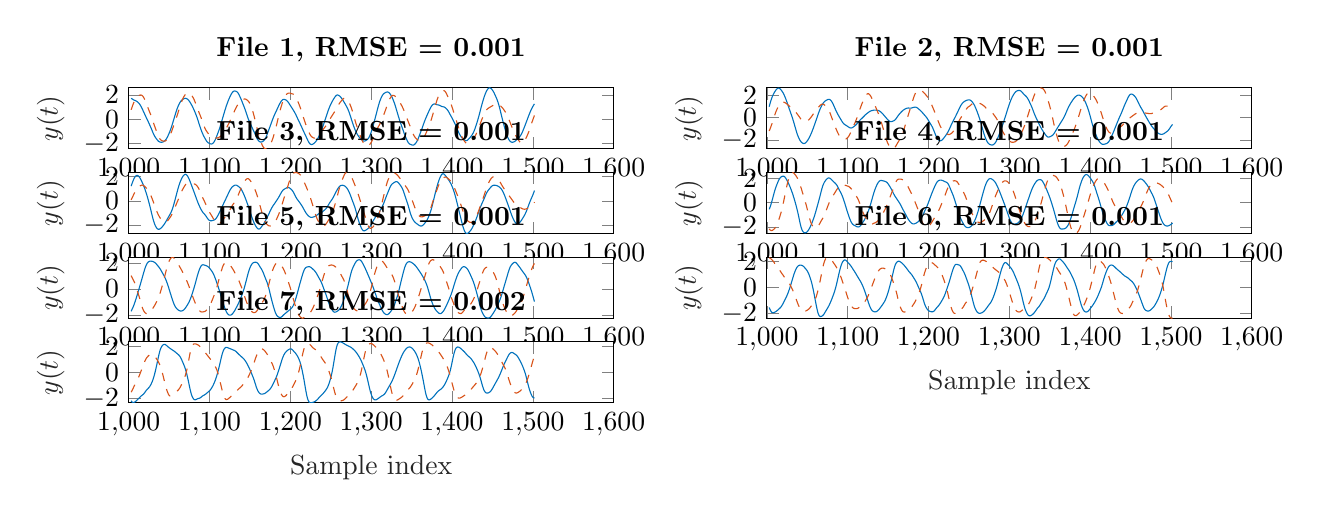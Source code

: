 % This file was created by matlab2tikz.
%
\definecolor{mycolor1}{rgb}{0.0,0.447,0.741}%
\definecolor{mycolor2}{rgb}{0.85,0.325,0.098}%
%
\begin{tikzpicture}

\begin{axis}[%
width=6.159cm,
height=0.774cm,
at={(0cm,3.226cm)},
scale only axis,
xmin=1000,
xmax=1600,
xlabel style={font=\color{white!15!black}},
xlabel={Sample index},
ymin=-2.45,
ymax=2.595,
ylabel style={font=\color{white!15!black}},
ylabel={$y(t)$},
axis background/.style={fill=white},
title style={font=\bfseries},
title={File 1, RMSE = 0.001}
]
\addplot [color=mycolor1, forget plot]
  table[row sep=crcr]{%
1003	1.729\\
1004	1.695\\
1005	1.647\\
1006	1.604\\
1007	1.572\\
1008	1.548\\
1009	1.518\\
1010	1.478\\
1011	1.428\\
1012	1.369\\
1013	1.296\\
1014	1.203\\
1015	1.086\\
1016	0.955\\
1017	0.818\\
1018	0.678\\
1019	0.534\\
1020	0.386\\
1021	0.24\\
1022	0.098\\
1023	-0.04\\
1024	-0.181\\
1025	-0.327\\
1026	-0.477\\
1027	-0.628\\
1028	-0.784\\
1029	-0.947\\
1030	-1.112\\
1031	-1.265\\
1032	-1.393\\
1033	-1.499\\
1034	-1.593\\
1035	-1.683\\
1036	-1.765\\
1037	-1.83\\
1038	-1.871\\
1039	-1.895\\
1040	-1.907\\
1041	-1.906\\
1042	-1.891\\
1043	-1.861\\
1044	-1.816\\
1045	-1.76\\
1046	-1.684\\
1047	-1.581\\
1048	-1.456\\
1049	-1.313\\
1050	-1.162\\
1051	-1.0\\
1052	-0.822\\
1053	-0.62\\
1054	-0.405\\
1055	-0.185\\
1056	0.036\\
1057	0.258\\
1058	0.48\\
1059	0.692\\
1060	0.885\\
1061	1.053\\
1062	1.204\\
1063	1.337\\
1064	1.449\\
1065	1.535\\
1066	1.598\\
1067	1.646\\
1068	1.686\\
1069	1.718\\
1070	1.733\\
1071	1.723\\
1072	1.693\\
1073	1.643\\
1074	1.577\\
1075	1.494\\
1076	1.394\\
1077	1.281\\
1078	1.159\\
1079	1.029\\
1080	0.888\\
1081	0.738\\
1082	0.582\\
1083	0.419\\
1084	0.244\\
1085	0.052\\
1086	-0.154\\
1087	-0.365\\
1088	-0.572\\
1089	-0.77\\
1090	-0.954\\
1091	-1.125\\
1092	-1.278\\
1093	-1.414\\
1094	-1.541\\
1095	-1.661\\
1096	-1.773\\
1097	-1.866\\
1098	-1.931\\
1099	-1.974\\
1100	-2.007\\
1101	-2.035\\
1102	-2.052\\
1103	-2.043\\
1104	-2.006\\
1105	-1.935\\
1106	-1.836\\
1107	-1.709\\
1108	-1.557\\
1109	-1.386\\
1110	-1.209\\
1111	-1.029\\
1112	-0.841\\
1113	-0.637\\
1114	-0.417\\
1115	-0.186\\
1116	0.046\\
1117	0.273\\
1118	0.498\\
1119	0.721\\
1120	0.937\\
1121	1.14\\
1122	1.329\\
1123	1.505\\
1124	1.67\\
1125	1.824\\
1126	1.967\\
1127	2.095\\
1128	2.199\\
1129	2.275\\
1130	2.319\\
1131	2.335\\
1132	2.33\\
1133	2.31\\
1134	2.27\\
1135	2.197\\
1136	2.091\\
1137	1.958\\
1138	1.812\\
1139	1.659\\
1140	1.497\\
1141	1.327\\
1142	1.155\\
1143	0.985\\
1144	0.81\\
1145	0.622\\
1146	0.414\\
1147	0.204\\
1148	0.017\\
1149	-0.145\\
1150	-0.288\\
1151	-0.435\\
1152	-0.59\\
1153	-0.743\\
1154	-0.885\\
1155	-1.022\\
1156	-1.166\\
1157	-1.324\\
1158	-1.484\\
1159	-1.625\\
1160	-1.733\\
1161	-1.808\\
1162	-1.859\\
1163	-1.887\\
1164	-1.89\\
1165	-1.87\\
1166	-1.832\\
1167	-1.776\\
1168	-1.7\\
1169	-1.596\\
1170	-1.457\\
1171	-1.293\\
1172	-1.116\\
1173	-0.935\\
1174	-0.756\\
1175	-0.575\\
1176	-0.391\\
1177	-0.205\\
1178	-0.023\\
1179	0.149\\
1180	0.308\\
1181	0.455\\
1182	0.595\\
1183	0.737\\
1184	0.884\\
1185	1.031\\
1186	1.171\\
1187	1.301\\
1188	1.417\\
1189	1.516\\
1190	1.589\\
1191	1.632\\
1192	1.644\\
1193	1.632\\
1194	1.607\\
1195	1.57\\
1196	1.516\\
1197	1.44\\
1198	1.345\\
1199	1.241\\
1200	1.135\\
1201	1.032\\
1202	0.928\\
1203	0.824\\
1204	0.716\\
1205	0.603\\
1206	0.482\\
1207	0.349\\
1208	0.205\\
1209	0.056\\
1210	-0.089\\
1211	-0.227\\
1212	-0.362\\
1213	-0.5\\
1214	-0.646\\
1215	-0.797\\
1216	-0.947\\
1217	-1.092\\
1218	-1.234\\
1219	-1.375\\
1220	-1.521\\
1221	-1.667\\
1222	-1.806\\
1223	-1.926\\
1224	-2.017\\
1225	-2.073\\
1226	-2.094\\
1227	-2.086\\
1228	-2.056\\
1229	-2.009\\
1230	-1.95\\
1231	-1.879\\
1232	-1.797\\
1233	-1.702\\
1234	-1.587\\
1235	-1.458\\
1236	-1.315\\
1237	-1.159\\
1238	-0.993\\
1239	-0.818\\
1240	-0.636\\
1241	-0.447\\
1242	-0.249\\
1243	-0.047\\
1244	0.157\\
1245	0.361\\
1246	0.563\\
1247	0.752\\
1248	0.929\\
1249	1.091\\
1250	1.238\\
1251	1.373\\
1252	1.498\\
1253	1.614\\
1254	1.725\\
1255	1.827\\
1256	1.915\\
1257	1.978\\
1258	2.007\\
1259	2.0\\
1260	1.965\\
1261	1.914\\
1262	1.85\\
1263	1.77\\
1264	1.677\\
1265	1.573\\
1266	1.464\\
1267	1.352\\
1268	1.237\\
1269	1.117\\
1270	0.992\\
1271	0.856\\
1272	0.703\\
1273	0.528\\
1274	0.327\\
1275	0.113\\
1276	-0.103\\
1277	-0.31\\
1278	-0.505\\
1279	-0.688\\
1280	-0.857\\
1281	-1.012\\
1282	-1.15\\
1283	-1.271\\
1284	-1.378\\
1285	-1.468\\
1286	-1.545\\
1287	-1.614\\
1288	-1.68\\
1289	-1.742\\
1290	-1.79\\
1291	-1.813\\
1292	-1.804\\
1293	-1.777\\
1294	-1.74\\
1295	-1.695\\
1296	-1.633\\
1297	-1.535\\
1298	-1.406\\
1299	-1.249\\
1300	-1.072\\
1301	-0.873\\
1302	-0.648\\
1303	-0.403\\
1304	-0.149\\
1305	0.105\\
1306	0.36\\
1307	0.62\\
1308	0.879\\
1309	1.127\\
1310	1.351\\
1311	1.549\\
1312	1.721\\
1313	1.869\\
1314	1.991\\
1315	2.079\\
1316	2.139\\
1317	2.18\\
1318	2.216\\
1319	2.244\\
1320	2.256\\
1321	2.242\\
1322	2.199\\
1323	2.13\\
1324	2.039\\
1325	1.922\\
1326	1.791\\
1327	1.637\\
1328	1.466\\
1329	1.278\\
1330	1.073\\
1331	0.849\\
1332	0.62\\
1333	0.393\\
1334	0.172\\
1335	-0.04\\
1336	-0.242\\
1337	-0.436\\
1338	-0.628\\
1339	-0.821\\
1340	-1.013\\
1341	-1.198\\
1342	-1.373\\
1343	-1.538\\
1344	-1.694\\
1345	-1.834\\
1346	-1.946\\
1347	-2.023\\
1348	-2.065\\
1349	-2.092\\
1350	-2.117\\
1351	-2.141\\
1352	-2.144\\
1353	-2.119\\
1354	-2.066\\
1355	-1.99\\
1356	-1.896\\
1357	-1.777\\
1358	-1.631\\
1359	-1.462\\
1360	-1.284\\
1361	-1.107\\
1362	-0.931\\
1363	-0.748\\
1364	-0.555\\
1365	-0.361\\
1366	-0.176\\
1367	-0.005\\
1368	0.154\\
1369	0.307\\
1370	0.458\\
1371	0.607\\
1372	0.753\\
1373	0.891\\
1374	1.016\\
1375	1.119\\
1376	1.192\\
1377	1.244\\
1378	1.263\\
1379	1.258\\
1380	1.235\\
1381	1.21\\
1382	1.192\\
1383	1.182\\
1384	1.168\\
1385	1.138\\
1386	1.099\\
1387	1.064\\
1388	1.044\\
1389	1.033\\
1390	1.017\\
1391	0.983\\
1392	0.933\\
1393	0.872\\
1394	0.8\\
1395	0.708\\
1396	0.596\\
1397	0.473\\
1398	0.35\\
1399	0.231\\
1400	0.111\\
1401	-0.015\\
1402	-0.148\\
1403	-0.282\\
1404	-0.42\\
1405	-0.568\\
1406	-0.73\\
1407	-0.897\\
1408	-1.055\\
1409	-1.196\\
1410	-1.316\\
1411	-1.425\\
1412	-1.519\\
1413	-1.597\\
1414	-1.657\\
1415	-1.704\\
1416	-1.744\\
1417	-1.772\\
1418	-1.77\\
1419	-1.736\\
1420	-1.676\\
1421	-1.607\\
1422	-1.537\\
1423	-1.464\\
1424	-1.379\\
1425	-1.279\\
1426	-1.161\\
1427	-1.023\\
1428	-0.86\\
1429	-0.676\\
1430	-0.473\\
1431	-0.26\\
1432	-0.036\\
1433	0.199\\
1434	0.45\\
1435	0.71\\
1436	0.969\\
1437	1.219\\
1438	1.455\\
1439	1.679\\
1440	1.885\\
1441	2.069\\
1442	2.23\\
1443	2.366\\
1444	2.478\\
1445	2.557\\
1446	2.595\\
1447	2.593\\
1448	2.559\\
1449	2.498\\
1450	2.415\\
1451	2.312\\
1452	2.189\\
1453	2.048\\
1454	1.9\\
1455	1.746\\
1456	1.58\\
1457	1.389\\
1458	1.169\\
1459	0.918\\
1460	0.645\\
1461	0.364\\
1462	0.087\\
1463	-0.177\\
1464	-0.428\\
1465	-0.671\\
1466	-0.908\\
1467	-1.132\\
1468	-1.334\\
1469	-1.505\\
1470	-1.643\\
1471	-1.75\\
1472	-1.828\\
1473	-1.879\\
1474	-1.903\\
1475	-1.905\\
1476	-1.89\\
1477	-1.86\\
1478	-1.818\\
1479	-1.763\\
1480	-1.701\\
1481	-1.638\\
1482	-1.577\\
1483	-1.512\\
1484	-1.431\\
1485	-1.331\\
1486	-1.21\\
1487	-1.07\\
1488	-0.915\\
1489	-0.749\\
1490	-0.576\\
1491	-0.401\\
1492	-0.224\\
1493	-0.047\\
1494	0.133\\
1495	0.31\\
1496	0.482\\
1497	0.642\\
1498	0.79\\
1499	0.926\\
1500	1.051\\
1501	1.164\\
1502	1.267\\
};
\addplot [color=mycolor2, dashed, forget plot]
  table[row sep=crcr]{%
1003	0.78\\
1004	0.972\\
1005	1.16\\
1006	1.332\\
1007	1.482\\
1008	1.611\\
1009	1.72\\
1010	1.815\\
1011	1.892\\
1012	1.949\\
1013	1.979\\
1014	1.998\\
1015	2.005\\
1016	1.99\\
1017	1.94\\
1018	1.857\\
1019	1.746\\
1020	1.608\\
1021	1.45\\
1022	1.279\\
1023	1.098\\
1024	0.918\\
1025	0.746\\
1026	0.58\\
1027	0.408\\
1028	0.22\\
1029	0.019\\
1030	-0.181\\
1031	-0.375\\
1032	-0.558\\
1033	-0.742\\
1034	-0.925\\
1035	-1.11\\
1036	-1.286\\
1037	-1.441\\
1038	-1.571\\
1039	-1.666\\
1040	-1.729\\
1041	-1.77\\
1042	-1.793\\
1043	-1.81\\
1044	-1.815\\
1045	-1.805\\
1046	-1.773\\
1047	-1.728\\
1048	-1.665\\
1049	-1.583\\
1050	-1.479\\
1051	-1.348\\
1052	-1.192\\
1053	-1.023\\
1054	-0.84\\
1055	-0.647\\
1056	-0.446\\
1057	-0.25\\
1058	-0.06\\
1059	0.13\\
1060	0.328\\
1061	0.538\\
1062	0.756\\
1063	0.972\\
1064	1.175\\
1065	1.364\\
1066	1.538\\
1067	1.698\\
1068	1.837\\
1069	1.95\\
1070	2.044\\
1071	2.112\\
1072	2.154\\
1073	2.173\\
1074	2.171\\
1075	2.147\\
1076	2.104\\
1077	2.044\\
1078	1.965\\
1079	1.866\\
1080	1.747\\
1081	1.608\\
1082	1.447\\
1083	1.275\\
1084	1.092\\
1085	0.905\\
1086	0.728\\
1087	0.559\\
1088	0.395\\
1089	0.226\\
1090	0.044\\
1091	-0.151\\
1092	-0.348\\
1093	-0.536\\
1094	-0.699\\
1095	-0.839\\
1096	-0.96\\
1097	-1.059\\
1098	-1.149\\
1099	-1.229\\
1100	-1.3\\
1101	-1.366\\
1102	-1.422\\
1103	-1.469\\
1104	-1.504\\
1105	-1.527\\
1106	-1.544\\
1107	-1.556\\
1108	-1.56\\
1109	-1.556\\
1110	-1.541\\
1111	-1.517\\
1112	-1.484\\
1113	-1.443\\
1114	-1.389\\
1115	-1.323\\
1116	-1.244\\
1117	-1.152\\
1118	-1.054\\
1119	-0.946\\
1120	-0.831\\
1121	-0.708\\
1122	-0.585\\
1123	-0.457\\
1124	-0.325\\
1125	-0.188\\
1126	-0.044\\
1127	0.101\\
1128	0.247\\
1129	0.395\\
1130	0.545\\
1131	0.698\\
1132	0.847\\
1133	0.982\\
1134	1.101\\
1135	1.208\\
1136	1.307\\
1137	1.399\\
1138	1.479\\
1139	1.544\\
1140	1.591\\
1141	1.628\\
1142	1.655\\
1143	1.672\\
1144	1.673\\
1145	1.654\\
1146	1.612\\
1147	1.558\\
1148	1.49\\
1149	1.408\\
1150	1.293\\
1151	1.147\\
1152	0.969\\
1153	0.767\\
1154	0.542\\
1155	0.295\\
1156	0.025\\
1157	-0.256\\
1158	-0.539\\
1159	-0.81\\
1160	-1.066\\
1161	-1.307\\
1162	-1.536\\
1163	-1.751\\
1164	-1.947\\
1165	-2.117\\
1166	-2.253\\
1167	-2.349\\
1168	-2.413\\
1169	-2.445\\
1170	-2.45\\
1171	-2.431\\
1172	-2.386\\
1173	-2.317\\
1174	-2.224\\
1175	-2.111\\
1176	-1.978\\
1177	-1.825\\
1178	-1.648\\
1179	-1.445\\
1180	-1.221\\
1181	-0.98\\
1182	-0.723\\
1183	-0.452\\
1184	-0.169\\
1185	0.113\\
1186	0.386\\
1187	0.642\\
1188	0.887\\
1189	1.121\\
1190	1.34\\
1191	1.538\\
1192	1.703\\
1193	1.839\\
1194	1.948\\
1195	2.037\\
1196	2.103\\
1197	2.148\\
1198	2.166\\
1199	2.164\\
1200	2.15\\
1201	2.13\\
1202	2.108\\
1203	2.089\\
1204	2.064\\
1205	2.015\\
1206	1.934\\
1207	1.811\\
1208	1.667\\
1209	1.514\\
1210	1.356\\
1211	1.189\\
1212	1.005\\
1213	0.808\\
1214	0.599\\
1215	0.391\\
1216	0.184\\
1217	-0.021\\
1218	-0.222\\
1219	-0.412\\
1220	-0.591\\
1221	-0.76\\
1222	-0.928\\
1223	-1.086\\
1224	-1.226\\
1225	-1.338\\
1226	-1.424\\
1227	-1.48\\
1228	-1.525\\
1229	-1.55\\
1230	-1.554\\
1231	-1.524\\
1232	-1.475\\
1233	-1.412\\
1234	-1.339\\
1235	-1.267\\
1236	-1.195\\
1237	-1.124\\
1238	-1.05\\
1239	-0.97\\
1240	-0.887\\
1241	-0.803\\
1242	-0.718\\
1243	-0.632\\
1244	-0.544\\
1245	-0.447\\
1246	-0.342\\
1247	-0.231\\
1248	-0.114\\
1249	0.005\\
1250	0.12\\
1251	0.23\\
1252	0.335\\
1253	0.437\\
1254	0.539\\
1255	0.641\\
1256	0.746\\
1257	0.856\\
1258	0.976\\
1259	1.103\\
1260	1.228\\
1261	1.338\\
1262	1.432\\
1263	1.515\\
1264	1.592\\
1265	1.665\\
1266	1.722\\
1267	1.749\\
1268	1.746\\
1269	1.712\\
1270	1.66\\
1271	1.582\\
1272	1.478\\
1273	1.346\\
1274	1.191\\
1275	1.019\\
1276	0.83\\
1277	0.62\\
1278	0.384\\
1279	0.144\\
1280	-0.091\\
1281	-0.315\\
1282	-0.528\\
1283	-0.733\\
1284	-0.929\\
1285	-1.119\\
1286	-1.301\\
1287	-1.472\\
1288	-1.633\\
1289	-1.778\\
1290	-1.906\\
1291	-2.019\\
1292	-2.117\\
1293	-2.188\\
1294	-2.222\\
1295	-2.224\\
1296	-2.201\\
1297	-2.153\\
1298	-2.096\\
1299	-2.022\\
1300	-1.922\\
1301	-1.794\\
1302	-1.653\\
1303	-1.501\\
1304	-1.344\\
1305	-1.184\\
1306	-1.024\\
1307	-0.872\\
1308	-0.733\\
1309	-0.606\\
1310	-0.483\\
1311	-0.35\\
1312	-0.205\\
1313	-0.051\\
1314	0.11\\
1315	0.275\\
1316	0.446\\
1317	0.626\\
1318	0.814\\
1319	1.008\\
1320	1.201\\
1321	1.384\\
1322	1.544\\
1323	1.684\\
1324	1.8\\
1325	1.892\\
1326	1.956\\
1327	1.978\\
1328	1.971\\
1329	1.936\\
1330	1.884\\
1331	1.829\\
1332	1.762\\
1333	1.676\\
1334	1.575\\
1335	1.458\\
1336	1.341\\
1337	1.22\\
1338	1.094\\
1339	0.958\\
1340	0.811\\
1341	0.653\\
1342	0.485\\
1343	0.308\\
1344	0.128\\
1345	-0.051\\
1346	-0.224\\
1347	-0.39\\
1348	-0.555\\
1349	-0.721\\
1350	-0.891\\
1351	-1.06\\
1352	-1.218\\
1353	-1.357\\
1354	-1.471\\
1355	-1.558\\
1356	-1.629\\
1357	-1.687\\
1358	-1.733\\
1359	-1.763\\
1360	-1.768\\
1361	-1.747\\
1362	-1.709\\
1363	-1.656\\
1364	-1.586\\
1365	-1.503\\
1366	-1.4\\
1367	-1.276\\
1368	-1.13\\
1369	-0.976\\
1370	-0.815\\
1371	-0.652\\
1372	-0.487\\
1373	-0.306\\
1374	-0.107\\
1375	0.109\\
1376	0.336\\
1377	0.569\\
1378	0.802\\
1379	1.036\\
1380	1.268\\
1381	1.49\\
1382	1.692\\
1383	1.863\\
1384	2.0\\
1385	2.114\\
1386	2.207\\
1387	2.284\\
1388	2.337\\
1389	2.367\\
1390	2.365\\
1391	2.334\\
1392	2.256\\
1393	2.138\\
1394	1.995\\
1395	1.842\\
1396	1.692\\
1397	1.543\\
1398	1.387\\
1399	1.214\\
1400	1.02\\
1401	0.813\\
1402	0.603\\
1403	0.394\\
1404	0.184\\
1405	-0.026\\
1406	-0.238\\
1407	-0.452\\
1408	-0.665\\
1409	-0.873\\
1410	-1.069\\
1411	-1.246\\
1412	-1.404\\
1413	-1.543\\
1414	-1.668\\
1415	-1.779\\
1416	-1.874\\
1417	-1.95\\
1418	-2.001\\
1419	-2.03\\
1420	-2.039\\
1421	-2.028\\
1422	-1.992\\
1423	-1.927\\
1424	-1.844\\
1425	-1.755\\
1426	-1.664\\
1427	-1.569\\
1428	-1.464\\
1429	-1.342\\
1430	-1.204\\
1431	-1.053\\
1432	-0.899\\
1433	-0.736\\
1434	-0.56\\
1435	-0.371\\
1436	-0.183\\
1437	-0.003\\
1438	0.164\\
1439	0.318\\
1440	0.462\\
1441	0.593\\
1442	0.703\\
1443	0.795\\
1444	0.864\\
1445	0.915\\
1446	0.96\\
1447	0.999\\
1448	1.035\\
1449	1.072\\
1450	1.113\\
1451	1.16\\
1452	1.211\\
1453	1.255\\
1454	1.284\\
1455	1.287\\
1456	1.262\\
1457	1.221\\
1458	1.179\\
1459	1.139\\
1460	1.099\\
1461	1.046\\
1462	0.978\\
1463	0.893\\
1464	0.805\\
1465	0.708\\
1466	0.601\\
1467	0.477\\
1468	0.34\\
1469	0.191\\
1470	0.041\\
1471	-0.115\\
1472	-0.28\\
1473	-0.454\\
1474	-0.625\\
1475	-0.786\\
1476	-0.939\\
1477	-1.086\\
1478	-1.23\\
1479	-1.37\\
1480	-1.497\\
1481	-1.61\\
1482	-1.71\\
1483	-1.8\\
1484	-1.878\\
1485	-1.94\\
1486	-1.979\\
1487	-1.982\\
1488	-1.949\\
1489	-1.873\\
1490	-1.772\\
1491	-1.647\\
1492	-1.506\\
1493	-1.358\\
1494	-1.204\\
1495	-1.031\\
1496	-0.842\\
1497	-0.643\\
1498	-0.441\\
1499	-0.241\\
1500	-0.049\\
1501	0.137\\
1502	0.322\\
};
\end{axis}

\begin{axis}[%
width=6.159cm,
height=0.774cm,
at={(8.104cm,3.226cm)},
scale only axis,
xmin=1000,
xmax=1600,
xlabel style={font=\color{white!15!black}},
xlabel={Sample index},
ymin=-2.788,
ymax=2.651,
ylabel style={font=\color{white!15!black}},
ylabel={$y(t)$},
axis background/.style={fill=white},
title style={font=\bfseries},
title={File 2, RMSE = 0.001}
]
\addplot [color=mycolor1, forget plot]
  table[row sep=crcr]{%
1003	0.976\\
1004	1.26\\
1005	1.509\\
1006	1.725\\
1007	1.91\\
1008	2.069\\
1009	2.207\\
1010	2.327\\
1011	2.433\\
1012	2.524\\
1013	2.593\\
1014	2.631\\
1015	2.631\\
1016	2.593\\
1017	2.524\\
1018	2.438\\
1019	2.338\\
1020	2.223\\
1021	2.086\\
1022	1.929\\
1023	1.753\\
1024	1.564\\
1025	1.364\\
1026	1.155\\
1027	0.943\\
1028	0.733\\
1029	0.527\\
1030	0.324\\
1031	0.117\\
1032	-0.102\\
1033	-0.338\\
1034	-0.586\\
1035	-0.84\\
1036	-1.089\\
1037	-1.325\\
1038	-1.542\\
1039	-1.729\\
1040	-1.887\\
1041	-2.019\\
1042	-2.13\\
1043	-2.215\\
1044	-2.271\\
1045	-2.306\\
1046	-2.318\\
1047	-2.295\\
1048	-2.246\\
1049	-2.174\\
1050	-2.082\\
1051	-1.974\\
1052	-1.853\\
1053	-1.717\\
1054	-1.567\\
1055	-1.404\\
1056	-1.227\\
1057	-1.039\\
1058	-0.843\\
1059	-0.641\\
1060	-0.437\\
1061	-0.229\\
1062	-0.017\\
1063	0.196\\
1064	0.405\\
1065	0.601\\
1066	0.778\\
1067	0.935\\
1068	1.077\\
1069	1.204\\
1070	1.314\\
1071	1.403\\
1072	1.471\\
1073	1.521\\
1074	1.563\\
1075	1.599\\
1076	1.627\\
1077	1.631\\
1078	1.608\\
1079	1.552\\
1080	1.464\\
1081	1.347\\
1082	1.206\\
1083	1.047\\
1084	0.88\\
1085	0.714\\
1086	0.557\\
1087	0.41\\
1088	0.275\\
1089	0.148\\
1090	0.027\\
1091	-0.095\\
1092	-0.219\\
1093	-0.34\\
1094	-0.449\\
1095	-0.537\\
1096	-0.601\\
1097	-0.647\\
1098	-0.69\\
1099	-0.735\\
1100	-0.785\\
1101	-0.837\\
1102	-0.883\\
1103	-0.917\\
1104	-0.929\\
1105	-0.919\\
1106	-0.888\\
1107	-0.841\\
1108	-0.786\\
1109	-0.728\\
1110	-0.664\\
1111	-0.592\\
1112	-0.511\\
1113	-0.424\\
1114	-0.336\\
1115	-0.254\\
1116	-0.18\\
1117	-0.11\\
1118	-0.041\\
1119	0.03\\
1120	0.104\\
1121	0.179\\
1122	0.25\\
1123	0.313\\
1124	0.371\\
1125	0.426\\
1126	0.481\\
1127	0.534\\
1128	0.576\\
1129	0.606\\
1130	0.627\\
1131	0.643\\
1132	0.658\\
1133	0.669\\
1134	0.67\\
1135	0.665\\
1136	0.656\\
1137	0.647\\
1138	0.633\\
1139	0.606\\
1140	0.562\\
1141	0.501\\
1142	0.432\\
1143	0.359\\
1144	0.283\\
1145	0.202\\
1146	0.117\\
1147	0.031\\
1148	-0.054\\
1149	-0.136\\
1150	-0.215\\
1151	-0.284\\
1152	-0.335\\
1153	-0.361\\
1154	-0.361\\
1155	-0.343\\
1156	-0.317\\
1157	-0.285\\
1158	-0.242\\
1159	-0.177\\
1160	-0.089\\
1161	0.015\\
1162	0.122\\
1163	0.223\\
1164	0.313\\
1165	0.396\\
1166	0.474\\
1167	0.549\\
1168	0.616\\
1169	0.673\\
1170	0.72\\
1171	0.76\\
1172	0.797\\
1173	0.827\\
1174	0.848\\
1175	0.856\\
1176	0.851\\
1177	0.844\\
1178	0.843\\
1179	0.855\\
1180	0.876\\
1181	0.9\\
1182	0.92\\
1183	0.931\\
1184	0.929\\
1185	0.912\\
1186	0.877\\
1187	0.824\\
1188	0.761\\
1189	0.696\\
1190	0.63\\
1191	0.562\\
1192	0.488\\
1193	0.405\\
1194	0.318\\
1195	0.234\\
1196	0.152\\
1197	0.069\\
1198	-0.026\\
1199	-0.135\\
1200	-0.258\\
1201	-0.383\\
1202	-0.502\\
1203	-0.619\\
1204	-0.742\\
1205	-0.88\\
1206	-1.04\\
1207	-1.219\\
1208	-1.403\\
1209	-1.581\\
1210	-1.742\\
1211	-1.867\\
1212	-1.96\\
1213	-2.025\\
1214	-2.06\\
1215	-2.065\\
1216	-2.041\\
1217	-1.989\\
1218	-1.911\\
1219	-1.822\\
1220	-1.729\\
1221	-1.633\\
1222	-1.53\\
1223	-1.416\\
1224	-1.291\\
1225	-1.153\\
1226	-1.004\\
1227	-0.847\\
1228	-0.684\\
1229	-0.526\\
1230	-0.378\\
1231	-0.238\\
1232	-0.104\\
1233	0.033\\
1234	0.177\\
1235	0.328\\
1236	0.481\\
1237	0.635\\
1238	0.789\\
1239	0.937\\
1240	1.073\\
1241	1.189\\
1242	1.282\\
1243	1.356\\
1244	1.415\\
1245	1.462\\
1246	1.501\\
1247	1.532\\
1248	1.558\\
1249	1.578\\
1250	1.586\\
1251	1.574\\
1252	1.54\\
1253	1.487\\
1254	1.414\\
1255	1.324\\
1256	1.214\\
1257	1.08\\
1258	0.924\\
1259	0.752\\
1260	0.569\\
1261	0.376\\
1262	0.174\\
1263	-0.038\\
1264	-0.266\\
1265	-0.509\\
1266	-0.764\\
1267	-1.025\\
1268	-1.283\\
1269	-1.519\\
1270	-1.728\\
1271	-1.908\\
1272	-2.063\\
1273	-2.193\\
1274	-2.292\\
1275	-2.359\\
1276	-2.401\\
1277	-2.428\\
1278	-2.445\\
1279	-2.447\\
1280	-2.426\\
1281	-2.378\\
1282	-2.306\\
1283	-2.21\\
1284	-2.091\\
1285	-1.943\\
1286	-1.773\\
1287	-1.592\\
1288	-1.407\\
1289	-1.219\\
1290	-1.022\\
1291	-0.815\\
1292	-0.599\\
1293	-0.38\\
1294	-0.162\\
1295	0.061\\
1296	0.292\\
1297	0.527\\
1298	0.76\\
1299	0.983\\
1300	1.193\\
1301	1.391\\
1302	1.576\\
1303	1.743\\
1304	1.891\\
1305	2.019\\
1306	2.132\\
1307	2.23\\
1308	2.308\\
1309	2.364\\
1310	2.399\\
1311	2.417\\
1312	2.424\\
1313	2.416\\
1314	2.386\\
1315	2.328\\
1316	2.252\\
1317	2.169\\
1318	2.091\\
1319	2.021\\
1320	1.954\\
1321	1.881\\
1322	1.791\\
1323	1.678\\
1324	1.543\\
1325	1.394\\
1326	1.238\\
1327	1.078\\
1328	0.909\\
1329	0.727\\
1330	0.534\\
1331	0.342\\
1332	0.167\\
1333	0.012\\
1334	-0.135\\
1335	-0.286\\
1336	-0.443\\
1337	-0.598\\
1338	-0.743\\
1339	-0.877\\
1340	-1.005\\
1341	-1.128\\
1342	-1.244\\
1343	-1.352\\
1344	-1.454\\
1345	-1.551\\
1346	-1.639\\
1347	-1.706\\
1348	-1.74\\
1349	-1.738\\
1350	-1.716\\
1351	-1.686\\
1352	-1.652\\
1353	-1.608\\
1354	-1.544\\
1355	-1.456\\
1356	-1.349\\
1357	-1.231\\
1358	-1.109\\
1359	-0.988\\
1360	-0.87\\
1361	-0.755\\
1362	-0.642\\
1363	-0.527\\
1364	-0.411\\
1365	-0.296\\
1366	-0.18\\
1367	-0.059\\
1368	0.076\\
1369	0.228\\
1370	0.397\\
1371	0.569\\
1372	0.735\\
1373	0.89\\
1374	1.034\\
1375	1.167\\
1376	1.291\\
1377	1.405\\
1378	1.513\\
1379	1.617\\
1380	1.713\\
1381	1.798\\
1382	1.869\\
1383	1.927\\
1384	1.97\\
1385	2.0\\
1386	2.011\\
1387	1.998\\
1388	1.964\\
1389	1.914\\
1390	1.851\\
1391	1.772\\
1392	1.673\\
1393	1.55\\
1394	1.405\\
1395	1.241\\
1396	1.061\\
1397	0.863\\
1398	0.647\\
1399	0.409\\
1400	0.152\\
1401	-0.119\\
1402	-0.389\\
1403	-0.648\\
1404	-0.889\\
1405	-1.111\\
1406	-1.31\\
1407	-1.499\\
1408	-1.676\\
1409	-1.837\\
1410	-1.978\\
1411	-2.097\\
1412	-2.195\\
1413	-2.276\\
1414	-2.338\\
1415	-2.377\\
1416	-2.39\\
1417	-2.383\\
1418	-2.367\\
1419	-2.347\\
1420	-2.324\\
1421	-2.289\\
1422	-2.235\\
1423	-2.157\\
1424	-2.053\\
1425	-1.925\\
1426	-1.776\\
1427	-1.61\\
1428	-1.439\\
1429	-1.264\\
1430	-1.087\\
1431	-0.909\\
1432	-0.73\\
1433	-0.549\\
1434	-0.369\\
1435	-0.192\\
1436	-0.024\\
1437	0.135\\
1438	0.292\\
1439	0.455\\
1440	0.633\\
1441	0.818\\
1442	1.0\\
1443	1.17\\
1444	1.33\\
1445	1.486\\
1446	1.645\\
1447	1.798\\
1448	1.931\\
1449	2.029\\
1450	2.083\\
1451	2.1\\
1452	2.084\\
1453	2.046\\
1454	1.991\\
1455	1.921\\
1456	1.833\\
1457	1.726\\
1458	1.593\\
1459	1.444\\
1460	1.288\\
1461	1.138\\
1462	1.002\\
1463	0.877\\
1464	0.756\\
1465	0.629\\
1466	0.496\\
1467	0.361\\
1468	0.228\\
1469	0.099\\
1470	-0.029\\
1471	-0.156\\
1472	-0.282\\
1473	-0.405\\
1474	-0.524\\
1475	-0.637\\
1476	-0.741\\
1477	-0.836\\
1478	-0.925\\
1479	-1.009\\
1480	-1.092\\
1481	-1.174\\
1482	-1.25\\
1483	-1.319\\
1484	-1.377\\
1485	-1.425\\
1486	-1.461\\
1487	-1.484\\
1488	-1.495\\
1489	-1.493\\
1490	-1.478\\
1491	-1.448\\
1492	-1.402\\
1493	-1.349\\
1494	-1.296\\
1495	-1.245\\
1496	-1.187\\
1497	-1.111\\
1498	-1.013\\
1499	-0.901\\
1500	-0.791\\
1501	-0.695\\
1502	-0.611\\
};
\addplot [color=mycolor2, dashed, forget plot]
  table[row sep=crcr]{%
1003	-1.195\\
1004	-1.009\\
1005	-0.818\\
1006	-0.616\\
1007	-0.399\\
1008	-0.172\\
1009	0.055\\
1010	0.271\\
1011	0.471\\
1012	0.649\\
1013	0.812\\
1014	0.954\\
1015	1.083\\
1016	1.193\\
1017	1.28\\
1018	1.338\\
1019	1.379\\
1020	1.38\\
1021	1.371\\
1022	1.348\\
1023	1.313\\
1024	1.262\\
1025	1.204\\
1026	1.141\\
1027	1.079\\
1028	1.021\\
1029	0.967\\
1030	0.914\\
1031	0.86\\
1032	0.801\\
1033	0.734\\
1034	0.656\\
1035	0.566\\
1036	0.472\\
1037	0.378\\
1038	0.283\\
1039	0.189\\
1040	0.092\\
1041	-0.014\\
1042	-0.12\\
1043	-0.214\\
1044	-0.281\\
1045	-0.319\\
1046	-0.325\\
1047	-0.32\\
1048	-0.311\\
1049	-0.301\\
1050	-0.284\\
1051	-0.248\\
1052	-0.195\\
1053	-0.117\\
1054	-0.031\\
1055	0.063\\
1056	0.164\\
1057	0.27\\
1058	0.381\\
1059	0.493\\
1060	0.599\\
1061	0.695\\
1062	0.78\\
1063	0.858\\
1064	0.936\\
1065	1.017\\
1066	1.094\\
1067	1.157\\
1068	1.197\\
1069	1.207\\
1070	1.189\\
1071	1.146\\
1072	1.084\\
1073	1.013\\
1074	0.933\\
1075	0.844\\
1076	0.736\\
1077	0.605\\
1078	0.444\\
1079	0.26\\
1080	0.064\\
1081	-0.129\\
1082	-0.32\\
1083	-0.509\\
1084	-0.698\\
1085	-0.884\\
1086	-1.063\\
1087	-1.232\\
1088	-1.389\\
1089	-1.532\\
1090	-1.654\\
1091	-1.753\\
1092	-1.827\\
1093	-1.882\\
1094	-1.922\\
1095	-1.946\\
1096	-1.955\\
1097	-1.939\\
1098	-1.908\\
1099	-1.855\\
1100	-1.79\\
1101	-1.702\\
1102	-1.585\\
1103	-1.445\\
1104	-1.286\\
1105	-1.118\\
1106	-0.955\\
1107	-0.794\\
1108	-0.635\\
1109	-0.474\\
1110	-0.306\\
1111	-0.127\\
1112	0.07\\
1113	0.28\\
1114	0.496\\
1115	0.711\\
1116	0.918\\
1117	1.111\\
1118	1.291\\
1119	1.46\\
1120	1.621\\
1121	1.774\\
1122	1.911\\
1123	2.021\\
1124	2.1\\
1125	2.14\\
1126	2.125\\
1127	2.066\\
1128	1.975\\
1129	1.857\\
1130	1.718\\
1131	1.562\\
1132	1.398\\
1133	1.23\\
1134	1.06\\
1135	0.888\\
1136	0.715\\
1137	0.542\\
1138	0.362\\
1139	0.172\\
1140	-0.034\\
1141	-0.256\\
1142	-0.49\\
1143	-0.734\\
1144	-0.984\\
1145	-1.241\\
1146	-1.5\\
1147	-1.751\\
1148	-1.981\\
1149	-2.175\\
1150	-2.335\\
1151	-2.468\\
1152	-2.581\\
1153	-2.677\\
1154	-2.747\\
1155	-2.788\\
1156	-2.785\\
1157	-2.754\\
1158	-2.694\\
1159	-2.607\\
1160	-2.496\\
1161	-2.369\\
1162	-2.243\\
1163	-2.125\\
1164	-2.013\\
1165	-1.903\\
1166	-1.779\\
1167	-1.626\\
1168	-1.438\\
1169	-1.221\\
1170	-0.985\\
1171	-0.739\\
1172	-0.492\\
1173	-0.249\\
1174	-0.009\\
1175	0.228\\
1176	0.46\\
1177	0.693\\
1178	0.929\\
1179	1.17\\
1180	1.411\\
1181	1.645\\
1182	1.855\\
1183	2.036\\
1184	2.183\\
1185	2.297\\
1186	2.377\\
1187	2.427\\
1188	2.449\\
1189	2.447\\
1190	2.431\\
1191	2.403\\
1192	2.364\\
1193	2.31\\
1194	2.247\\
1195	2.172\\
1196	2.093\\
1197	2.007\\
1198	1.918\\
1199	1.823\\
1200	1.719\\
1201	1.598\\
1202	1.458\\
1203	1.302\\
1204	1.137\\
1205	0.968\\
1206	0.796\\
1207	0.62\\
1208	0.437\\
1209	0.25\\
1210	0.061\\
1211	-0.128\\
1212	-0.315\\
1213	-0.498\\
1214	-0.669\\
1215	-0.819\\
1216	-0.942\\
1217	-1.04\\
1218	-1.122\\
1219	-1.194\\
1220	-1.265\\
1221	-1.335\\
1222	-1.403\\
1223	-1.463\\
1224	-1.502\\
1225	-1.515\\
1226	-1.505\\
1227	-1.473\\
1228	-1.426\\
1229	-1.367\\
1230	-1.293\\
1231	-1.202\\
1232	-1.088\\
1233	-0.96\\
1234	-0.818\\
1235	-0.673\\
1236	-0.53\\
1237	-0.395\\
1238	-0.269\\
1239	-0.148\\
1240	-0.028\\
1241	0.094\\
1242	0.213\\
1243	0.326\\
1244	0.434\\
1245	0.544\\
1246	0.659\\
1247	0.771\\
1248	0.865\\
1249	0.935\\
1250	0.987\\
1251	1.034\\
1252	1.091\\
1253	1.158\\
1254	1.223\\
1255	1.282\\
1256	1.33\\
1257	1.369\\
1258	1.395\\
1259	1.401\\
1260	1.386\\
1261	1.36\\
1262	1.326\\
1263	1.295\\
1264	1.26\\
1265	1.22\\
1266	1.175\\
1267	1.127\\
1268	1.076\\
1269	1.018\\
1270	0.949\\
1271	0.866\\
1272	0.782\\
1273	0.704\\
1274	0.64\\
1275	0.591\\
1276	0.553\\
1277	0.52\\
1278	0.477\\
1279	0.416\\
1280	0.336\\
1281	0.242\\
1282	0.144\\
1283	0.046\\
1284	-0.062\\
1285	-0.188\\
1286	-0.341\\
1287	-0.506\\
1288	-0.676\\
1289	-0.836\\
1290	-0.987\\
1291	-1.129\\
1292	-1.262\\
1293	-1.389\\
1294	-1.513\\
1295	-1.635\\
1296	-1.754\\
1297	-1.861\\
1298	-1.948\\
1299	-2.018\\
1300	-2.077\\
1301	-2.131\\
1302	-2.173\\
1303	-2.198\\
1304	-2.205\\
1305	-2.199\\
1306	-2.184\\
1307	-2.164\\
1308	-2.125\\
1309	-2.059\\
1310	-1.969\\
1311	-1.868\\
1312	-1.758\\
1313	-1.641\\
1314	-1.513\\
1315	-1.37\\
1316	-1.216\\
1317	-1.053\\
1318	-0.881\\
1319	-0.693\\
1320	-0.484\\
1321	-0.26\\
1322	-0.034\\
1323	0.191\\
1324	0.42\\
1325	0.656\\
1326	0.901\\
1327	1.147\\
1328	1.387\\
1329	1.613\\
1330	1.825\\
1331	2.016\\
1332	2.183\\
1333	2.323\\
1334	2.443\\
1335	2.537\\
1336	2.604\\
1337	2.643\\
1338	2.651\\
1339	2.646\\
1340	2.63\\
1341	2.603\\
1342	2.553\\
1343	2.47\\
1344	2.345\\
1345	2.183\\
1346	1.992\\
1347	1.776\\
1348	1.539\\
1349	1.291\\
1350	1.033\\
1351	0.761\\
1352	0.469\\
1353	0.154\\
1354	-0.179\\
1355	-0.512\\
1356	-0.832\\
1357	-1.128\\
1358	-1.403\\
1359	-1.657\\
1360	-1.889\\
1361	-2.093\\
1362	-2.262\\
1363	-2.396\\
1364	-2.492\\
1365	-2.555\\
1366	-2.584\\
1367	-2.586\\
1368	-2.571\\
1369	-2.54\\
1370	-2.496\\
1371	-2.43\\
1372	-2.339\\
1373	-2.219\\
1374	-2.083\\
1375	-1.938\\
1376	-1.783\\
1377	-1.62\\
1378	-1.454\\
1379	-1.284\\
1380	-1.11\\
1381	-0.926\\
1382	-0.732\\
1383	-0.527\\
1384	-0.314\\
1385	-0.093\\
1386	0.136\\
1387	0.377\\
1388	0.62\\
1389	0.856\\
1390	1.08\\
1391	1.29\\
1392	1.488\\
1393	1.673\\
1394	1.842\\
1395	1.981\\
1396	2.088\\
1397	2.165\\
1398	2.214\\
1399	2.239\\
1400	2.234\\
1401	2.198\\
1402	2.13\\
1403	2.046\\
1404	1.951\\
1405	1.854\\
1406	1.751\\
1407	1.635\\
1408	1.498\\
1409	1.339\\
1410	1.162\\
1411	0.973\\
1412	0.779\\
1413	0.577\\
1414	0.364\\
1415	0.142\\
1416	-0.086\\
1417	-0.311\\
1418	-0.521\\
1419	-0.713\\
1420	-0.887\\
1421	-1.039\\
1422	-1.166\\
1423	-1.265\\
1424	-1.335\\
1425	-1.379\\
1426	-1.401\\
1427	-1.409\\
1428	-1.392\\
1429	-1.363\\
1430	-1.321\\
1431	-1.266\\
1432	-1.206\\
1433	-1.139\\
1434	-1.065\\
1435	-0.985\\
1436	-0.912\\
1437	-0.851\\
1438	-0.8\\
1439	-0.751\\
1440	-0.687\\
1441	-0.603\\
1442	-0.5\\
1443	-0.398\\
1444	-0.307\\
1445	-0.235\\
1446	-0.178\\
1447	-0.129\\
1448	-0.083\\
1449	-0.033\\
1450	0.019\\
1451	0.072\\
1452	0.125\\
1453	0.179\\
1454	0.231\\
1455	0.281\\
1456	0.329\\
1457	0.372\\
1458	0.407\\
1459	0.43\\
1460	0.438\\
1461	0.436\\
1462	0.432\\
1463	0.433\\
1464	0.439\\
1465	0.444\\
1466	0.441\\
1467	0.429\\
1468	0.412\\
1469	0.398\\
1470	0.389\\
1471	0.38\\
1472	0.37\\
1473	0.357\\
1474	0.348\\
1475	0.348\\
1476	0.361\\
1477	0.386\\
1478	0.416\\
1479	0.449\\
1480	0.481\\
1481	0.511\\
1482	0.54\\
1483	0.569\\
1484	0.598\\
1485	0.626\\
1486	0.656\\
1487	0.691\\
1488	0.736\\
1489	0.794\\
1490	0.861\\
1491	0.929\\
1492	0.982\\
1493	1.016\\
1494	1.03\\
1495	1.03\\
1496	1.03\\
1497	1.037\\
1498	1.052\\
1499	1.068\\
1500	1.075\\
1501	1.059\\
1502	1.02\\
};
\end{axis}

\begin{axis}[%
width=6.159cm,
height=0.774cm,
at={(0cm,2.151cm)},
scale only axis,
xmin=1000,
xmax=1600,
xlabel style={font=\color{white!15!black}},
xlabel={Sample index},
ymin=-2.686,
ymax=2.324,
ylabel style={font=\color{white!15!black}},
ylabel={$y(t)$},
axis background/.style={fill=white},
title style={font=\bfseries},
title={File 3, RMSE = 0.001}
]
\addplot [color=mycolor1, forget plot]
  table[row sep=crcr]{%
1003	1.209\\
1004	1.394\\
1005	1.575\\
1006	1.743\\
1007	1.885\\
1008	1.99\\
1009	2.054\\
1010	2.083\\
1011	2.079\\
1012	2.042\\
1013	1.97\\
1014	1.868\\
1015	1.744\\
1016	1.61\\
1017	1.467\\
1018	1.314\\
1019	1.148\\
1020	0.968\\
1021	0.774\\
1022	0.568\\
1023	0.348\\
1024	0.114\\
1025	-0.133\\
1026	-0.391\\
1027	-0.658\\
1028	-0.933\\
1029	-1.208\\
1030	-1.47\\
1031	-1.704\\
1032	-1.9\\
1033	-2.056\\
1034	-2.176\\
1035	-2.266\\
1036	-2.322\\
1037	-2.344\\
1038	-2.333\\
1039	-2.295\\
1040	-2.24\\
1041	-2.173\\
1042	-2.098\\
1043	-2.014\\
1044	-1.921\\
1045	-1.819\\
1046	-1.708\\
1047	-1.591\\
1048	-1.471\\
1049	-1.354\\
1050	-1.242\\
1051	-1.13\\
1052	-1.006\\
1053	-0.859\\
1054	-0.682\\
1055	-0.474\\
1056	-0.245\\
1057	-0.004\\
1058	0.244\\
1059	0.498\\
1060	0.752\\
1061	0.996\\
1062	1.222\\
1063	1.424\\
1064	1.601\\
1065	1.754\\
1066	1.891\\
1067	2.006\\
1068	2.09\\
1069	2.149\\
1070	2.18\\
1071	2.165\\
1072	2.108\\
1073	2.014\\
1074	1.889\\
1075	1.739\\
1076	1.574\\
1077	1.4\\
1078	1.224\\
1079	1.049\\
1080	0.872\\
1081	0.693\\
1082	0.509\\
1083	0.324\\
1084	0.139\\
1085	-0.038\\
1086	-0.208\\
1087	-0.364\\
1088	-0.509\\
1089	-0.644\\
1090	-0.77\\
1091	-0.88\\
1092	-0.972\\
1093	-1.048\\
1094	-1.119\\
1095	-1.2\\
1096	-1.295\\
1097	-1.399\\
1098	-1.496\\
1099	-1.572\\
1100	-1.618\\
1101	-1.639\\
1102	-1.642\\
1103	-1.634\\
1104	-1.618\\
1105	-1.597\\
1106	-1.568\\
1107	-1.524\\
1108	-1.458\\
1109	-1.366\\
1110	-1.253\\
1111	-1.126\\
1112	-0.994\\
1113	-0.859\\
1114	-0.721\\
1115	-0.577\\
1116	-0.429\\
1117	-0.283\\
1118	-0.14\\
1119	-0.001\\
1120	0.136\\
1121	0.276\\
1122	0.417\\
1123	0.559\\
1124	0.698\\
1125	0.832\\
1126	0.954\\
1127	1.055\\
1128	1.133\\
1129	1.191\\
1130	1.236\\
1131	1.27\\
1132	1.289\\
1133	1.287\\
1134	1.261\\
1135	1.219\\
1136	1.169\\
1137	1.115\\
1138	1.05\\
1139	0.964\\
1140	0.856\\
1141	0.728\\
1142	0.587\\
1143	0.434\\
1144	0.269\\
1145	0.096\\
1146	-0.083\\
1147	-0.264\\
1148	-0.448\\
1149	-0.641\\
1150	-0.846\\
1151	-1.06\\
1152	-1.269\\
1153	-1.463\\
1154	-1.637\\
1155	-1.792\\
1156	-1.93\\
1157	-2.054\\
1158	-2.161\\
1159	-2.246\\
1160	-2.304\\
1161	-2.326\\
1162	-2.307\\
1163	-2.249\\
1164	-2.166\\
1165	-2.076\\
1166	-1.985\\
1167	-1.89\\
1168	-1.783\\
1169	-1.658\\
1170	-1.523\\
1171	-1.388\\
1172	-1.258\\
1173	-1.128\\
1174	-0.99\\
1175	-0.846\\
1176	-0.705\\
1177	-0.578\\
1178	-0.468\\
1179	-0.368\\
1180	-0.271\\
1181	-0.172\\
1182	-0.074\\
1183	0.024\\
1184	0.123\\
1185	0.228\\
1186	0.341\\
1187	0.462\\
1188	0.585\\
1189	0.7\\
1190	0.8\\
1191	0.88\\
1192	0.937\\
1193	0.977\\
1194	1.011\\
1195	1.047\\
1196	1.081\\
1197	1.099\\
1198	1.089\\
1199	1.053\\
1200	1.001\\
1201	0.942\\
1202	0.875\\
1203	0.79\\
1204	0.678\\
1205	0.547\\
1206	0.41\\
1207	0.285\\
1208	0.176\\
1209	0.08\\
1210	-0.009\\
1211	-0.097\\
1212	-0.186\\
1213	-0.279\\
1214	-0.379\\
1215	-0.49\\
1216	-0.609\\
1217	-0.731\\
1218	-0.849\\
1219	-0.959\\
1220	-1.059\\
1221	-1.147\\
1222	-1.221\\
1223	-1.28\\
1224	-1.324\\
1225	-1.351\\
1226	-1.361\\
1227	-1.356\\
1228	-1.34\\
1229	-1.319\\
1230	-1.294\\
1231	-1.264\\
1232	-1.223\\
1233	-1.172\\
1234	-1.117\\
1235	-1.068\\
1236	-1.034\\
1237	-1.01\\
1238	-0.985\\
1239	-0.947\\
1240	-0.894\\
1241	-0.833\\
1242	-0.773\\
1243	-0.716\\
1244	-0.651\\
1245	-0.57\\
1246	-0.468\\
1247	-0.351\\
1248	-0.235\\
1249	-0.129\\
1250	-0.034\\
1251	0.058\\
1252	0.159\\
1253	0.273\\
1254	0.4\\
1255	0.532\\
1256	0.665\\
1257	0.794\\
1258	0.914\\
1259	1.024\\
1260	1.117\\
1261	1.191\\
1262	1.242\\
1263	1.268\\
1264	1.276\\
1265	1.271\\
1266	1.255\\
1267	1.226\\
1268	1.182\\
1269	1.119\\
1270	1.036\\
1271	0.934\\
1272	0.813\\
1273	0.672\\
1274	0.511\\
1275	0.336\\
1276	0.154\\
1277	-0.027\\
1278	-0.2\\
1279	-0.378\\
1280	-0.574\\
1281	-0.801\\
1282	-1.05\\
1283	-1.303\\
1284	-1.54\\
1285	-1.752\\
1286	-1.941\\
1287	-2.112\\
1288	-2.26\\
1289	-2.375\\
1290	-2.448\\
1291	-2.471\\
1292	-2.459\\
1293	-2.426\\
1294	-2.384\\
1295	-2.337\\
1296	-2.287\\
1297	-2.229\\
1298	-2.158\\
1299	-2.067\\
1300	-1.955\\
1301	-1.832\\
1302	-1.707\\
1303	-1.586\\
1304	-1.475\\
1305	-1.373\\
1306	-1.283\\
1307	-1.202\\
1308	-1.125\\
1309	-1.042\\
1310	-0.941\\
1311	-0.823\\
1312	-0.693\\
1313	-0.56\\
1314	-0.426\\
1315	-0.284\\
1316	-0.122\\
1317	0.055\\
1318	0.237\\
1319	0.412\\
1320	0.578\\
1321	0.741\\
1322	0.905\\
1323	1.063\\
1324	1.203\\
1325	1.309\\
1326	1.382\\
1327	1.436\\
1328	1.483\\
1329	1.526\\
1330	1.56\\
1331	1.577\\
1332	1.564\\
1333	1.522\\
1334	1.456\\
1335	1.375\\
1336	1.286\\
1337	1.193\\
1338	1.083\\
1339	0.946\\
1340	0.775\\
1341	0.575\\
1342	0.371\\
1343	0.174\\
1344	-0.016\\
1345	-0.216\\
1346	-0.437\\
1347	-0.677\\
1348	-0.915\\
1349	-1.126\\
1350	-1.304\\
1351	-1.449\\
1352	-1.568\\
1353	-1.668\\
1354	-1.749\\
1355	-1.813\\
1356	-1.865\\
1357	-1.913\\
1358	-1.961\\
1359	-2.006\\
1360	-2.044\\
1361	-2.07\\
1362	-2.076\\
1363	-2.057\\
1364	-2.012\\
1365	-1.946\\
1366	-1.867\\
1367	-1.783\\
1368	-1.694\\
1369	-1.59\\
1370	-1.465\\
1371	-1.319\\
1372	-1.154\\
1373	-0.972\\
1374	-0.77\\
1375	-0.541\\
1376	-0.283\\
1377	-0.006\\
1378	0.275\\
1379	0.551\\
1380	0.815\\
1381	1.067\\
1382	1.303\\
1383	1.52\\
1384	1.713\\
1385	1.884\\
1386	2.028\\
1387	2.138\\
1388	2.208\\
1389	2.226\\
1390	2.197\\
1391	2.134\\
1392	2.055\\
1393	1.969\\
1394	1.882\\
1395	1.793\\
1396	1.7\\
1397	1.598\\
1398	1.483\\
1399	1.353\\
1400	1.206\\
1401	1.037\\
1402	0.849\\
1403	0.642\\
1404	0.416\\
1405	0.167\\
1406	-0.098\\
1407	-0.372\\
1408	-0.646\\
1409	-0.917\\
1410	-1.188\\
1411	-1.459\\
1412	-1.728\\
1413	-1.985\\
1414	-2.216\\
1415	-2.408\\
1416	-2.553\\
1417	-2.646\\
1418	-2.686\\
1419	-2.682\\
1420	-2.644\\
1421	-2.587\\
1422	-2.518\\
1423	-2.439\\
1424	-2.345\\
1425	-2.235\\
1426	-2.107\\
1427	-1.963\\
1428	-1.81\\
1429	-1.65\\
1430	-1.482\\
1431	-1.303\\
1432	-1.113\\
1433	-0.917\\
1434	-0.726\\
1435	-0.546\\
1436	-0.381\\
1437	-0.23\\
1438	-0.085\\
1439	0.062\\
1440	0.215\\
1441	0.374\\
1442	0.529\\
1443	0.668\\
1444	0.784\\
1445	0.878\\
1446	0.96\\
1447	1.04\\
1448	1.118\\
1449	1.188\\
1450	1.241\\
1451	1.271\\
1452	1.281\\
1453	1.28\\
1454	1.271\\
1455	1.256\\
1456	1.231\\
1457	1.198\\
1458	1.157\\
1459	1.107\\
1460	1.046\\
1461	0.969\\
1462	0.869\\
1463	0.749\\
1464	0.608\\
1465	0.451\\
1466	0.279\\
1467	0.099\\
1468	-0.083\\
1469	-0.266\\
1470	-0.451\\
1471	-0.641\\
1472	-0.835\\
1473	-1.026\\
1474	-1.206\\
1475	-1.369\\
1476	-1.515\\
1477	-1.646\\
1478	-1.759\\
1479	-1.842\\
1480	-1.886\\
1481	-1.893\\
1482	-1.873\\
1483	-1.83\\
1484	-1.767\\
1485	-1.686\\
1486	-1.59\\
1487	-1.484\\
1488	-1.376\\
1489	-1.267\\
1490	-1.149\\
1491	-1.015\\
1492	-0.861\\
1493	-0.69\\
1494	-0.509\\
1495	-0.327\\
1496	-0.151\\
1497	0.015\\
1498	0.17\\
1499	0.321\\
1500	0.48\\
1501	0.654\\
1502	0.845\\
};
\addplot [color=mycolor2, dashed, forget plot]
  table[row sep=crcr]{%
1003	0.073\\
1004	0.207\\
1005	0.348\\
1006	0.489\\
1007	0.624\\
1008	0.748\\
1009	0.86\\
1010	0.962\\
1011	1.051\\
1012	1.123\\
1013	1.18\\
1014	1.224\\
1015	1.259\\
1016	1.282\\
1017	1.288\\
1018	1.271\\
1019	1.226\\
1020	1.17\\
1021	1.103\\
1022	1.027\\
1023	0.939\\
1024	0.839\\
1025	0.729\\
1026	0.61\\
1027	0.483\\
1028	0.34\\
1029	0.176\\
1030	-0.002\\
1031	-0.188\\
1032	-0.375\\
1033	-0.558\\
1034	-0.736\\
1035	-0.903\\
1036	-1.056\\
1037	-1.192\\
1038	-1.314\\
1039	-1.424\\
1040	-1.523\\
1041	-1.601\\
1042	-1.656\\
1043	-1.691\\
1044	-1.709\\
1045	-1.722\\
1046	-1.723\\
1047	-1.7\\
1048	-1.65\\
1049	-1.57\\
1050	-1.481\\
1051	-1.386\\
1052	-1.287\\
1053	-1.176\\
1054	-1.049\\
1055	-0.906\\
1056	-0.751\\
1057	-0.588\\
1058	-0.422\\
1059	-0.258\\
1060	-0.101\\
1061	0.052\\
1062	0.205\\
1063	0.363\\
1064	0.528\\
1065	0.689\\
1066	0.839\\
1067	0.969\\
1068	1.088\\
1069	1.199\\
1070	1.303\\
1071	1.388\\
1072	1.442\\
1073	1.464\\
1074	1.448\\
1075	1.427\\
1076	1.404\\
1077	1.388\\
1078	1.383\\
1079	1.385\\
1080	1.391\\
1081	1.388\\
1082	1.368\\
1083	1.327\\
1084	1.262\\
1085	1.182\\
1086	1.081\\
1087	0.96\\
1088	0.813\\
1089	0.647\\
1090	0.481\\
1091	0.326\\
1092	0.183\\
1093	0.048\\
1094	-0.088\\
1095	-0.232\\
1096	-0.384\\
1097	-0.536\\
1098	-0.683\\
1099	-0.819\\
1100	-0.943\\
1101	-1.054\\
1102	-1.158\\
1103	-1.268\\
1104	-1.383\\
1105	-1.499\\
1106	-1.612\\
1107	-1.712\\
1108	-1.791\\
1109	-1.848\\
1110	-1.881\\
1111	-1.89\\
1112	-1.875\\
1113	-1.837\\
1114	-1.778\\
1115	-1.707\\
1116	-1.626\\
1117	-1.536\\
1118	-1.442\\
1119	-1.348\\
1120	-1.258\\
1121	-1.172\\
1122	-1.086\\
1123	-0.99\\
1124	-0.882\\
1125	-0.764\\
1126	-0.64\\
1127	-0.519\\
1128	-0.408\\
1129	-0.305\\
1130	-0.209\\
1131	-0.11\\
1132	-0.004\\
1133	0.113\\
1134	0.244\\
1135	0.389\\
1136	0.547\\
1137	0.712\\
1138	0.875\\
1139	1.033\\
1140	1.181\\
1141	1.318\\
1142	1.447\\
1143	1.563\\
1144	1.664\\
1145	1.743\\
1146	1.8\\
1147	1.825\\
1148	1.816\\
1149	1.767\\
1150	1.695\\
1151	1.606\\
1152	1.501\\
1153	1.381\\
1154	1.248\\
1155	1.105\\
1156	0.953\\
1157	0.791\\
1158	0.614\\
1159	0.416\\
1160	0.197\\
1161	-0.037\\
1162	-0.282\\
1163	-0.529\\
1164	-0.776\\
1165	-1.019\\
1166	-1.249\\
1167	-1.456\\
1168	-1.626\\
1169	-1.755\\
1170	-1.853\\
1171	-1.928\\
1172	-1.991\\
1173	-2.037\\
1174	-2.064\\
1175	-2.07\\
1176	-2.052\\
1177	-2.022\\
1178	-1.977\\
1179	-1.917\\
1180	-1.841\\
1181	-1.748\\
1182	-1.636\\
1183	-1.501\\
1184	-1.354\\
1185	-1.2\\
1186	-1.038\\
1187	-0.868\\
1188	-0.681\\
1189	-0.475\\
1190	-0.252\\
1191	-0.026\\
1192	0.193\\
1193	0.396\\
1194	0.591\\
1195	0.794\\
1196	1.01\\
1197	1.234\\
1198	1.448\\
1199	1.643\\
1200	1.818\\
1201	1.972\\
1202	2.098\\
1203	2.198\\
1204	2.265\\
1205	2.305\\
1206	2.324\\
1207	2.324\\
1208	2.312\\
1209	2.286\\
1210	2.248\\
1211	2.204\\
1212	2.147\\
1213	2.067\\
1214	1.963\\
1215	1.837\\
1216	1.696\\
1217	1.549\\
1218	1.398\\
1219	1.246\\
1220	1.091\\
1221	0.933\\
1222	0.77\\
1223	0.596\\
1224	0.408\\
1225	0.21\\
1226	-0.001\\
1227	-0.217\\
1228	-0.432\\
1229	-0.651\\
1230	-0.876\\
1231	-1.097\\
1232	-1.3\\
1233	-1.47\\
1234	-1.604\\
1235	-1.723\\
1236	-1.833\\
1237	-1.932\\
1238	-2.015\\
1239	-2.07\\
1240	-2.095\\
1241	-2.083\\
1242	-2.049\\
1243	-1.992\\
1244	-1.917\\
1245	-1.824\\
1246	-1.719\\
1247	-1.611\\
1248	-1.501\\
1249	-1.385\\
1250	-1.259\\
1251	-1.116\\
1252	-0.956\\
1253	-0.774\\
1254	-0.574\\
1255	-0.357\\
1256	-0.125\\
1257	0.115\\
1258	0.365\\
1259	0.625\\
1260	0.885\\
1261	1.129\\
1262	1.346\\
1263	1.525\\
1264	1.694\\
1265	1.86\\
1266	2.023\\
1267	2.167\\
1268	2.262\\
1269	2.305\\
1270	2.302\\
1271	2.273\\
1272	2.226\\
1273	2.177\\
1274	2.11\\
1275	2.021\\
1276	1.901\\
1277	1.761\\
1278	1.603\\
1279	1.436\\
1280	1.266\\
1281	1.091\\
1282	0.91\\
1283	0.72\\
1284	0.523\\
1285	0.32\\
1286	0.118\\
1287	-0.088\\
1288	-0.3\\
1289	-0.518\\
1290	-0.74\\
1291	-0.964\\
1292	-1.184\\
1293	-1.401\\
1294	-1.617\\
1295	-1.824\\
1296	-2.007\\
1297	-2.148\\
1298	-2.23\\
1299	-2.26\\
1300	-2.247\\
1301	-2.21\\
1302	-2.156\\
1303	-2.083\\
1304	-1.994\\
1305	-1.883\\
1306	-1.747\\
1307	-1.596\\
1308	-1.432\\
1309	-1.247\\
1310	-1.04\\
1311	-0.803\\
1312	-0.547\\
1313	-0.278\\
1314	-0.002\\
1315	0.274\\
1316	0.553\\
1317	0.828\\
1318	1.093\\
1319	1.339\\
1320	1.555\\
1321	1.738\\
1322	1.89\\
1323	2.012\\
1324	2.112\\
1325	2.19\\
1326	2.245\\
1327	2.275\\
1328	2.283\\
1329	2.27\\
1330	2.241\\
1331	2.197\\
1332	2.138\\
1333	2.068\\
1334	1.986\\
1335	1.9\\
1336	1.814\\
1337	1.733\\
1338	1.653\\
1339	1.566\\
1340	1.468\\
1341	1.361\\
1342	1.257\\
1343	1.161\\
1344	1.065\\
1345	0.963\\
1346	0.836\\
1347	0.689\\
1348	0.525\\
1349	0.352\\
1350	0.176\\
1351	-0.003\\
1352	-0.186\\
1353	-0.371\\
1354	-0.554\\
1355	-0.727\\
1356	-0.887\\
1357	-1.026\\
1358	-1.138\\
1359	-1.214\\
1360	-1.268\\
1361	-1.302\\
1362	-1.319\\
1363	-1.32\\
1364	-1.304\\
1365	-1.279\\
1366	-1.245\\
1367	-1.205\\
1368	-1.156\\
1369	-1.097\\
1370	-1.025\\
1371	-0.938\\
1372	-0.834\\
1373	-0.703\\
1374	-0.54\\
1375	-0.343\\
1376	-0.127\\
1377	0.09\\
1378	0.291\\
1379	0.477\\
1380	0.656\\
1381	0.84\\
1382	1.028\\
1383	1.207\\
1384	1.365\\
1385	1.495\\
1386	1.604\\
1387	1.697\\
1388	1.781\\
1389	1.853\\
1390	1.91\\
1391	1.945\\
1392	1.949\\
1393	1.928\\
1394	1.886\\
1395	1.832\\
1396	1.771\\
1397	1.71\\
1398	1.64\\
1399	1.551\\
1400	1.44\\
1401	1.317\\
1402	1.186\\
1403	1.05\\
1404	0.902\\
1405	0.743\\
1406	0.577\\
1407	0.407\\
1408	0.237\\
1409	0.062\\
1410	-0.126\\
1411	-0.325\\
1412	-0.532\\
1413	-0.733\\
1414	-0.923\\
1415	-1.098\\
1416	-1.26\\
1417	-1.403\\
1418	-1.521\\
1419	-1.613\\
1420	-1.681\\
1421	-1.729\\
1422	-1.76\\
1423	-1.773\\
1424	-1.769\\
1425	-1.747\\
1426	-1.71\\
1427	-1.65\\
1428	-1.565\\
1429	-1.453\\
1430	-1.311\\
1431	-1.156\\
1432	-0.989\\
1433	-0.812\\
1434	-0.628\\
1435	-0.439\\
1436	-0.251\\
1437	-0.067\\
1438	0.116\\
1439	0.304\\
1440	0.503\\
1441	0.71\\
1442	0.914\\
1443	1.103\\
1444	1.274\\
1445	1.428\\
1446	1.565\\
1447	1.687\\
1448	1.792\\
1449	1.875\\
1450	1.934\\
1451	1.966\\
1452	1.962\\
1453	1.938\\
1454	1.9\\
1455	1.854\\
1456	1.808\\
1457	1.754\\
1458	1.685\\
1459	1.592\\
1460	1.482\\
1461	1.362\\
1462	1.245\\
1463	1.136\\
1464	1.038\\
1465	0.947\\
1466	0.858\\
1467	0.77\\
1468	0.679\\
1469	0.584\\
1470	0.487\\
1471	0.389\\
1472	0.294\\
1473	0.202\\
1474	0.11\\
1475	0.017\\
1476	-0.077\\
1477	-0.169\\
1478	-0.253\\
1479	-0.327\\
1480	-0.387\\
1481	-0.432\\
1482	-0.469\\
1483	-0.503\\
1484	-0.54\\
1485	-0.578\\
1486	-0.615\\
1487	-0.649\\
1488	-0.675\\
1489	-0.69\\
1490	-0.693\\
1491	-0.68\\
1492	-0.66\\
1493	-0.63\\
1494	-0.594\\
1495	-0.563\\
1496	-0.537\\
1497	-0.513\\
1498	-0.481\\
1499	-0.431\\
1500	-0.354\\
1501	-0.245\\
1502	-0.116\\
};
\end{axis}

\begin{axis}[%
width=6.159cm,
height=0.774cm,
at={(8.104cm,2.151cm)},
scale only axis,
xmin=1000,
xmax=1600,
xlabel style={font=\color{white!15!black}},
xlabel={Sample index},
ymin=-2.551,
ymax=2.508,
ylabel style={font=\color{white!15!black}},
ylabel={$y(t)$},
axis background/.style={fill=white},
title style={font=\bfseries},
title={File 4, RMSE = 0.001}
]
\addplot [color=mycolor1, forget plot]
  table[row sep=crcr]{%
1003	-0.544\\
1004	-0.369\\
1005	-0.166\\
1006	0.059\\
1007	0.302\\
1008	0.556\\
1009	0.809\\
1010	1.041\\
1011	1.247\\
1012	1.433\\
1013	1.605\\
1014	1.768\\
1015	1.912\\
1016	2.024\\
1017	2.104\\
1018	2.155\\
1019	2.188\\
1020	2.204\\
1021	2.199\\
1022	2.157\\
1023	2.078\\
1024	1.972\\
1025	1.849\\
1026	1.718\\
1027	1.582\\
1028	1.435\\
1029	1.275\\
1030	1.103\\
1031	0.92\\
1032	0.725\\
1033	0.518\\
1034	0.296\\
1035	0.063\\
1036	-0.179\\
1037	-0.432\\
1038	-0.705\\
1039	-1.004\\
1040	-1.325\\
1041	-1.647\\
1042	-1.933\\
1043	-2.16\\
1044	-2.32\\
1045	-2.421\\
1046	-2.475\\
1047	-2.497\\
1048	-2.49\\
1049	-2.459\\
1050	-2.401\\
1051	-2.321\\
1052	-2.219\\
1053	-2.098\\
1054	-1.96\\
1055	-1.808\\
1056	-1.645\\
1057	-1.473\\
1058	-1.285\\
1059	-1.084\\
1060	-0.868\\
1061	-0.638\\
1062	-0.395\\
1063	-0.151\\
1064	0.094\\
1065	0.344\\
1066	0.604\\
1067	0.87\\
1068	1.129\\
1069	1.356\\
1070	1.537\\
1071	1.674\\
1072	1.782\\
1073	1.876\\
1074	1.957\\
1075	2.019\\
1076	2.054\\
1077	2.058\\
1078	2.034\\
1079	1.986\\
1080	1.924\\
1081	1.853\\
1082	1.783\\
1083	1.719\\
1084	1.66\\
1085	1.597\\
1086	1.518\\
1087	1.414\\
1088	1.288\\
1089	1.154\\
1090	1.023\\
1091	0.896\\
1092	0.766\\
1093	0.62\\
1094	0.452\\
1095	0.262\\
1096	0.056\\
1097	-0.16\\
1098	-0.383\\
1099	-0.606\\
1100	-0.823\\
1101	-1.027\\
1102	-1.217\\
1103	-1.391\\
1104	-1.546\\
1105	-1.672\\
1106	-1.765\\
1107	-1.826\\
1108	-1.868\\
1109	-1.902\\
1110	-1.938\\
1111	-1.975\\
1112	-2.002\\
1113	-2.013\\
1114	-2.001\\
1115	-1.961\\
1116	-1.893\\
1117	-1.806\\
1118	-1.708\\
1119	-1.607\\
1120	-1.502\\
1121	-1.387\\
1122	-1.257\\
1123	-1.115\\
1124	-0.963\\
1125	-0.8\\
1126	-0.623\\
1127	-0.428\\
1128	-0.213\\
1129	0.017\\
1130	0.256\\
1131	0.497\\
1132	0.727\\
1133	0.939\\
1134	1.132\\
1135	1.304\\
1136	1.454\\
1137	1.587\\
1138	1.697\\
1139	1.779\\
1140	1.83\\
1141	1.847\\
1142	1.845\\
1143	1.833\\
1144	1.817\\
1145	1.799\\
1146	1.78\\
1147	1.756\\
1148	1.719\\
1149	1.661\\
1150	1.578\\
1151	1.479\\
1152	1.372\\
1153	1.26\\
1154	1.138\\
1155	1.006\\
1156	0.866\\
1157	0.731\\
1158	0.609\\
1159	0.499\\
1160	0.397\\
1161	0.298\\
1162	0.201\\
1163	0.104\\
1164	0.001\\
1165	-0.113\\
1166	-0.24\\
1167	-0.374\\
1168	-0.505\\
1169	-0.631\\
1170	-0.755\\
1171	-0.88\\
1172	-1.008\\
1173	-1.136\\
1174	-1.256\\
1175	-1.366\\
1176	-1.465\\
1177	-1.552\\
1178	-1.628\\
1179	-1.69\\
1180	-1.736\\
1181	-1.759\\
1182	-1.76\\
1183	-1.741\\
1184	-1.712\\
1185	-1.679\\
1186	-1.64\\
1187	-1.587\\
1188	-1.52\\
1189	-1.445\\
1190	-1.364\\
1191	-1.275\\
1192	-1.166\\
1193	-1.035\\
1194	-0.887\\
1195	-0.738\\
1196	-0.596\\
1197	-0.459\\
1198	-0.314\\
1199	-0.154\\
1200	0.024\\
1201	0.209\\
1202	0.395\\
1203	0.576\\
1204	0.751\\
1205	0.919\\
1206	1.08\\
1207	1.238\\
1208	1.39\\
1209	1.532\\
1210	1.654\\
1211	1.75\\
1212	1.814\\
1213	1.853\\
1214	1.872\\
1215	1.878\\
1216	1.872\\
1217	1.856\\
1218	1.829\\
1219	1.796\\
1220	1.763\\
1221	1.734\\
1222	1.707\\
1223	1.668\\
1224	1.598\\
1225	1.488\\
1226	1.339\\
1227	1.175\\
1228	1.012\\
1229	0.857\\
1230	0.698\\
1231	0.522\\
1232	0.325\\
1233	0.112\\
1234	-0.106\\
1235	-0.326\\
1236	-0.545\\
1237	-0.762\\
1238	-0.968\\
1239	-1.155\\
1240	-1.321\\
1241	-1.469\\
1242	-1.606\\
1243	-1.732\\
1244	-1.843\\
1245	-1.933\\
1246	-1.998\\
1247	-2.04\\
1248	-2.062\\
1249	-2.067\\
1250	-2.058\\
1251	-2.034\\
1252	-1.994\\
1253	-1.935\\
1254	-1.857\\
1255	-1.76\\
1256	-1.646\\
1257	-1.514\\
1258	-1.364\\
1259	-1.194\\
1260	-1.006\\
1261	-0.795\\
1262	-0.568\\
1263	-0.326\\
1264	-0.075\\
1265	0.18\\
1266	0.433\\
1267	0.681\\
1268	0.922\\
1269	1.154\\
1270	1.365\\
1271	1.547\\
1272	1.697\\
1273	1.818\\
1274	1.911\\
1275	1.975\\
1276	2.007\\
1277	2.007\\
1278	1.979\\
1279	1.937\\
1280	1.886\\
1281	1.827\\
1282	1.75\\
1283	1.654\\
1284	1.535\\
1285	1.4\\
1286	1.25\\
1287	1.092\\
1288	0.928\\
1289	0.76\\
1290	0.589\\
1291	0.415\\
1292	0.24\\
1293	0.064\\
1294	-0.116\\
1295	-0.301\\
1296	-0.488\\
1297	-0.682\\
1298	-0.877\\
1299	-1.071\\
1300	-1.259\\
1301	-1.421\\
1302	-1.556\\
1303	-1.661\\
1304	-1.729\\
1305	-1.765\\
1306	-1.777\\
1307	-1.771\\
1308	-1.756\\
1309	-1.733\\
1310	-1.702\\
1311	-1.658\\
1312	-1.6\\
1313	-1.521\\
1314	-1.418\\
1315	-1.292\\
1316	-1.14\\
1317	-0.97\\
1318	-0.786\\
1319	-0.594\\
1320	-0.4\\
1321	-0.207\\
1322	-0.014\\
1323	0.181\\
1324	0.376\\
1325	0.573\\
1326	0.767\\
1327	0.952\\
1328	1.123\\
1329	1.274\\
1330	1.406\\
1331	1.525\\
1332	1.635\\
1333	1.733\\
1334	1.811\\
1335	1.864\\
1336	1.896\\
1337	1.912\\
1338	1.92\\
1339	1.909\\
1340	1.868\\
1341	1.789\\
1342	1.679\\
1343	1.551\\
1344	1.414\\
1345	1.271\\
1346	1.122\\
1347	0.965\\
1348	0.801\\
1349	0.63\\
1350	0.449\\
1351	0.255\\
1352	0.051\\
1353	-0.159\\
1354	-0.377\\
1355	-0.604\\
1356	-0.843\\
1357	-1.089\\
1358	-1.33\\
1359	-1.556\\
1360	-1.759\\
1361	-1.927\\
1362	-2.052\\
1363	-2.137\\
1364	-2.175\\
1365	-2.185\\
1366	-2.181\\
1367	-2.173\\
1368	-2.159\\
1369	-2.134\\
1370	-2.091\\
1371	-2.027\\
1372	-1.941\\
1373	-1.827\\
1374	-1.687\\
1375	-1.52\\
1376	-1.329\\
1377	-1.119\\
1378	-0.893\\
1379	-0.661\\
1380	-0.428\\
1381	-0.203\\
1382	0.018\\
1383	0.247\\
1384	0.492\\
1385	0.756\\
1386	1.023\\
1387	1.279\\
1388	1.512\\
1389	1.716\\
1390	1.889\\
1391	2.038\\
1392	2.158\\
1393	2.246\\
1394	2.307\\
1395	2.338\\
1396	2.332\\
1397	2.294\\
1398	2.231\\
1399	2.15\\
1400	2.064\\
1401	1.975\\
1402	1.88\\
1403	1.773\\
1404	1.644\\
1405	1.485\\
1406	1.295\\
1407	1.085\\
1408	0.868\\
1409	0.657\\
1410	0.449\\
1411	0.237\\
1412	0.011\\
1413	-0.229\\
1414	-0.475\\
1415	-0.714\\
1416	-0.934\\
1417	-1.13\\
1418	-1.301\\
1419	-1.453\\
1420	-1.594\\
1421	-1.72\\
1422	-1.818\\
1423	-1.878\\
1424	-1.903\\
1425	-1.904\\
1426	-1.896\\
1427	-1.885\\
1428	-1.863\\
1429	-1.818\\
1430	-1.755\\
1431	-1.685\\
1432	-1.619\\
1433	-1.56\\
1434	-1.5\\
1435	-1.433\\
1436	-1.356\\
1437	-1.271\\
1438	-1.176\\
1439	-1.068\\
1440	-0.951\\
1441	-0.831\\
1442	-0.713\\
1443	-0.591\\
1444	-0.458\\
1445	-0.307\\
1446	-0.139\\
1447	0.042\\
1448	0.234\\
1449	0.437\\
1450	0.652\\
1451	0.867\\
1452	1.066\\
1453	1.234\\
1454	1.377\\
1455	1.5\\
1456	1.607\\
1457	1.697\\
1458	1.773\\
1459	1.839\\
1460	1.897\\
1461	1.942\\
1462	1.968\\
1463	1.969\\
1464	1.948\\
1465	1.907\\
1466	1.85\\
1467	1.779\\
1468	1.697\\
1469	1.61\\
1470	1.521\\
1471	1.427\\
1472	1.321\\
1473	1.202\\
1474	1.072\\
1475	0.943\\
1476	0.818\\
1477	0.691\\
1478	0.548\\
1479	0.381\\
1480	0.189\\
1481	-0.014\\
1482	-0.218\\
1483	-0.421\\
1484	-0.623\\
1485	-0.825\\
1486	-1.022\\
1487	-1.211\\
1488	-1.383\\
1489	-1.536\\
1490	-1.665\\
1491	-1.768\\
1492	-1.844\\
1493	-1.893\\
1494	-1.921\\
1495	-1.932\\
1496	-1.929\\
1497	-1.912\\
1498	-1.884\\
1499	-1.845\\
1500	-1.798\\
1501	-1.744\\
1502	-1.683\\
};
\addplot [color=mycolor2, dashed, forget plot]
  table[row sep=crcr]{%
1003	-2.175\\
1004	-2.257\\
1005	-2.304\\
1006	-2.309\\
1007	-2.285\\
1008	-2.236\\
1009	-2.182\\
1010	-2.113\\
1011	-2.023\\
1012	-1.907\\
1013	-1.75\\
1014	-1.57\\
1015	-1.376\\
1016	-1.17\\
1017	-0.951\\
1018	-0.714\\
1019	-0.448\\
1020	-0.154\\
1021	0.164\\
1022	0.496\\
1023	0.828\\
1024	1.151\\
1025	1.459\\
1026	1.741\\
1027	1.99\\
1028	2.197\\
1029	2.354\\
1030	2.462\\
1031	2.506\\
1032	2.508\\
1033	2.473\\
1034	2.413\\
1035	2.334\\
1036	2.245\\
1037	2.141\\
1038	2.019\\
1039	1.876\\
1040	1.712\\
1041	1.517\\
1042	1.318\\
1043	1.101\\
1044	0.873\\
1045	0.652\\
1046	0.43\\
1047	0.213\\
1048	-0.013\\
1049	-0.257\\
1050	-0.521\\
1051	-0.802\\
1052	-1.073\\
1053	-1.32\\
1054	-1.536\\
1055	-1.719\\
1056	-1.866\\
1057	-1.969\\
1058	-2.043\\
1059	-2.084\\
1060	-2.098\\
1061	-2.087\\
1062	-2.047\\
1063	-1.983\\
1064	-1.894\\
1065	-1.784\\
1066	-1.661\\
1067	-1.539\\
1068	-1.422\\
1069	-1.31\\
1070	-1.197\\
1071	-1.068\\
1072	-0.915\\
1073	-0.737\\
1074	-0.547\\
1075	-0.361\\
1076	-0.188\\
1077	-0.028\\
1078	0.123\\
1079	0.268\\
1080	0.397\\
1081	0.508\\
1082	0.607\\
1083	0.702\\
1084	0.807\\
1085	0.918\\
1086	1.029\\
1087	1.133\\
1088	1.23\\
1089	1.318\\
1090	1.392\\
1091	1.442\\
1092	1.465\\
1093	1.468\\
1094	1.469\\
1095	1.468\\
1096	1.464\\
1097	1.451\\
1098	1.429\\
1099	1.407\\
1100	1.384\\
1101	1.356\\
1102	1.315\\
1103	1.261\\
1104	1.193\\
1105	1.114\\
1106	1.026\\
1107	0.931\\
1108	0.827\\
1109	0.724\\
1110	0.621\\
1111	0.516\\
1112	0.403\\
1113	0.274\\
1114	0.123\\
1115	-0.051\\
1116	-0.246\\
1117	-0.45\\
1118	-0.641\\
1119	-0.807\\
1120	-0.95\\
1121	-1.075\\
1122	-1.197\\
1123	-1.32\\
1124	-1.438\\
1125	-1.54\\
1126	-1.628\\
1127	-1.701\\
1128	-1.753\\
1129	-1.781\\
1130	-1.782\\
1131	-1.757\\
1132	-1.72\\
1133	-1.689\\
1134	-1.66\\
1135	-1.628\\
1136	-1.584\\
1137	-1.52\\
1138	-1.446\\
1139	-1.36\\
1140	-1.271\\
1141	-1.174\\
1142	-1.068\\
1143	-0.956\\
1144	-0.837\\
1145	-0.716\\
1146	-0.59\\
1147	-0.454\\
1148	-0.303\\
1149	-0.135\\
1150	0.043\\
1151	0.223\\
1152	0.397\\
1153	0.567\\
1154	0.737\\
1155	0.911\\
1156	1.091\\
1157	1.272\\
1158	1.451\\
1159	1.618\\
1160	1.762\\
1161	1.868\\
1162	1.931\\
1163	1.958\\
1164	1.963\\
1165	1.959\\
1166	1.953\\
1167	1.941\\
1168	1.914\\
1169	1.873\\
1170	1.813\\
1171	1.739\\
1172	1.647\\
1173	1.538\\
1174	1.418\\
1175	1.294\\
1176	1.165\\
1177	1.031\\
1178	0.892\\
1179	0.749\\
1180	0.604\\
1181	0.454\\
1182	0.295\\
1183	0.129\\
1184	-0.04\\
1185	-0.206\\
1186	-0.377\\
1187	-0.558\\
1188	-0.762\\
1189	-0.978\\
1190	-1.194\\
1191	-1.391\\
1192	-1.565\\
1193	-1.711\\
1194	-1.828\\
1195	-1.915\\
1196	-1.971\\
1197	-2.007\\
1198	-2.029\\
1199	-2.024\\
1200	-1.995\\
1201	-1.925\\
1202	-1.836\\
1203	-1.736\\
1204	-1.631\\
1205	-1.523\\
1206	-1.413\\
1207	-1.299\\
1208	-1.186\\
1209	-1.079\\
1210	-0.972\\
1211	-0.859\\
1212	-0.735\\
1213	-0.6\\
1214	-0.455\\
1215	-0.299\\
1216	-0.135\\
1217	0.032\\
1218	0.198\\
1219	0.364\\
1220	0.533\\
1221	0.713\\
1222	0.898\\
1223	1.078\\
1224	1.238\\
1225	1.37\\
1226	1.483\\
1227	1.584\\
1228	1.671\\
1229	1.742\\
1230	1.791\\
1231	1.818\\
1232	1.824\\
1233	1.821\\
1234	1.805\\
1235	1.764\\
1236	1.692\\
1237	1.592\\
1238	1.474\\
1239	1.356\\
1240	1.241\\
1241	1.13\\
1242	1.02\\
1243	0.907\\
1244	0.785\\
1245	0.644\\
1246	0.482\\
1247	0.299\\
1248	0.101\\
1249	-0.097\\
1250	-0.279\\
1251	-0.448\\
1252	-0.603\\
1253	-0.755\\
1254	-0.903\\
1255	-1.04\\
1256	-1.165\\
1257	-1.279\\
1258	-1.382\\
1259	-1.471\\
1260	-1.544\\
1261	-1.599\\
1262	-1.633\\
1263	-1.645\\
1264	-1.637\\
1265	-1.611\\
1266	-1.579\\
1267	-1.541\\
1268	-1.494\\
1269	-1.439\\
1270	-1.379\\
1271	-1.315\\
1272	-1.248\\
1273	-1.17\\
1274	-1.07\\
1275	-0.938\\
1276	-0.774\\
1277	-0.597\\
1278	-0.41\\
1279	-0.212\\
1280	-0.008\\
1281	0.199\\
1282	0.397\\
1283	0.578\\
1284	0.737\\
1285	0.892\\
1286	1.049\\
1287	1.207\\
1288	1.354\\
1289	1.478\\
1290	1.578\\
1291	1.661\\
1292	1.728\\
1293	1.78\\
1294	1.809\\
1295	1.817\\
1296	1.808\\
1297	1.782\\
1298	1.736\\
1299	1.668\\
1300	1.577\\
1301	1.46\\
1302	1.34\\
1303	1.216\\
1304	1.085\\
1305	0.938\\
1306	0.765\\
1307	0.57\\
1308	0.361\\
1309	0.148\\
1310	-0.064\\
1311	-0.279\\
1312	-0.498\\
1313	-0.716\\
1314	-0.924\\
1315	-1.108\\
1316	-1.272\\
1317	-1.42\\
1318	-1.554\\
1319	-1.679\\
1320	-1.786\\
1321	-1.871\\
1322	-1.929\\
1323	-1.967\\
1324	-1.985\\
1325	-1.986\\
1326	-1.972\\
1327	-1.943\\
1328	-1.895\\
1329	-1.825\\
1330	-1.729\\
1331	-1.611\\
1332	-1.474\\
1333	-1.323\\
1334	-1.155\\
1335	-0.973\\
1336	-0.777\\
1337	-0.569\\
1338	-0.352\\
1339	-0.12\\
1340	0.125\\
1341	0.379\\
1342	0.634\\
1343	0.887\\
1344	1.132\\
1345	1.367\\
1346	1.584\\
1347	1.77\\
1348	1.925\\
1349	2.053\\
1350	2.158\\
1351	2.232\\
1352	2.277\\
1353	2.291\\
1354	2.278\\
1355	2.255\\
1356	2.23\\
1357	2.197\\
1358	2.146\\
1359	2.066\\
1360	1.962\\
1361	1.844\\
1362	1.703\\
1363	1.536\\
1364	1.329\\
1365	1.102\\
1366	0.861\\
1367	0.611\\
1368	0.343\\
1369	0.054\\
1370	-0.252\\
1371	-0.57\\
1372	-0.891\\
1373	-1.205\\
1374	-1.503\\
1375	-1.776\\
1376	-2.012\\
1377	-2.198\\
1378	-2.343\\
1379	-2.45\\
1380	-2.52\\
1381	-2.551\\
1382	-2.549\\
1383	-2.517\\
1384	-2.464\\
1385	-2.389\\
1386	-2.287\\
1387	-2.153\\
1388	-1.986\\
1389	-1.792\\
1390	-1.587\\
1391	-1.372\\
1392	-1.159\\
1393	-0.948\\
1394	-0.737\\
1395	-0.521\\
1396	-0.296\\
1397	-0.063\\
1398	0.173\\
1399	0.407\\
1400	0.634\\
1401	0.851\\
1402	1.053\\
1403	1.233\\
1404	1.4\\
1405	1.55\\
1406	1.684\\
1407	1.806\\
1408	1.907\\
1409	1.97\\
1410	1.988\\
1411	1.97\\
1412	1.929\\
1413	1.878\\
1414	1.836\\
1415	1.795\\
1416	1.749\\
1417	1.681\\
1418	1.587\\
1419	1.471\\
1420	1.345\\
1421	1.214\\
1422	1.079\\
1423	0.938\\
1424	0.783\\
1425	0.616\\
1426	0.44\\
1427	0.265\\
1428	0.099\\
1429	-0.049\\
1430	-0.174\\
1431	-0.282\\
1432	-0.385\\
1433	-0.493\\
1434	-0.611\\
1435	-0.733\\
1436	-0.851\\
1437	-0.963\\
1438	-1.075\\
1439	-1.194\\
1440	-1.315\\
1441	-1.425\\
1442	-1.51\\
1443	-1.569\\
1444	-1.609\\
1445	-1.633\\
1446	-1.644\\
1447	-1.65\\
1448	-1.651\\
1449	-1.652\\
1450	-1.646\\
1451	-1.62\\
1452	-1.562\\
1453	-1.479\\
1454	-1.37\\
1455	-1.262\\
1456	-1.155\\
1457	-1.048\\
1458	-0.935\\
1459	-0.815\\
1460	-0.69\\
1461	-0.562\\
1462	-0.433\\
1463	-0.3\\
1464	-0.162\\
1465	-0.017\\
1466	0.139\\
1467	0.308\\
1468	0.485\\
1469	0.664\\
1470	0.836\\
1471	0.994\\
1472	1.136\\
1473	1.262\\
1474	1.374\\
1475	1.463\\
1476	1.53\\
1477	1.584\\
1478	1.625\\
1479	1.653\\
1480	1.666\\
1481	1.665\\
1482	1.654\\
1483	1.634\\
1484	1.61\\
1485	1.584\\
1486	1.548\\
1487	1.503\\
1488	1.447\\
1489	1.389\\
1490	1.328\\
1491	1.265\\
1492	1.198\\
1493	1.121\\
1494	1.032\\
1495	0.925\\
1496	0.806\\
1497	0.673\\
1498	0.531\\
1499	0.38\\
1500	0.229\\
1501	0.068\\
1502	-0.102\\
};
\end{axis}

\begin{axis}[%
width=6.159cm,
height=0.774cm,
at={(0cm,1.075cm)},
scale only axis,
xmin=1000,
xmax=1600,
xlabel style={font=\color{white!15!black}},
xlabel={Sample index},
ymin=-2.25,
ymax=2.427,
ylabel style={font=\color{white!15!black}},
ylabel={$y(t)$},
axis background/.style={fill=white},
title style={font=\bfseries},
title={File 5, RMSE = 0.001}
]
\addplot [color=mycolor1, forget plot]
  table[row sep=crcr]{%
1003	-1.721\\
1004	-1.59\\
1005	-1.457\\
1006	-1.311\\
1007	-1.148\\
1008	-0.967\\
1009	-0.773\\
1010	-0.57\\
1011	-0.363\\
1012	-0.153\\
1013	0.057\\
1014	0.267\\
1015	0.477\\
1016	0.691\\
1017	0.91\\
1018	1.13\\
1019	1.345\\
1020	1.544\\
1021	1.721\\
1022	1.866\\
1023	1.977\\
1024	2.053\\
1025	2.098\\
1026	2.122\\
1027	2.129\\
1028	2.126\\
1029	2.116\\
1030	2.098\\
1031	2.071\\
1032	2.033\\
1033	1.982\\
1034	1.919\\
1035	1.848\\
1036	1.774\\
1037	1.699\\
1038	1.616\\
1039	1.523\\
1040	1.417\\
1041	1.305\\
1042	1.196\\
1043	1.086\\
1044	0.97\\
1045	0.841\\
1046	0.696\\
1047	0.537\\
1048	0.363\\
1049	0.176\\
1050	-0.021\\
1051	-0.224\\
1052	-0.425\\
1053	-0.62\\
1054	-0.809\\
1055	-0.991\\
1056	-1.158\\
1057	-1.298\\
1058	-1.405\\
1059	-1.485\\
1060	-1.549\\
1061	-1.605\\
1062	-1.65\\
1063	-1.681\\
1064	-1.697\\
1065	-1.697\\
1066	-1.686\\
1067	-1.66\\
1068	-1.617\\
1069	-1.554\\
1070	-1.478\\
1071	-1.39\\
1072	-1.295\\
1073	-1.193\\
1074	-1.083\\
1075	-0.959\\
1076	-0.817\\
1077	-0.655\\
1078	-0.478\\
1079	-0.289\\
1080	-0.092\\
1081	0.112\\
1082	0.329\\
1083	0.558\\
1084	0.792\\
1085	1.016\\
1086	1.222\\
1087	1.406\\
1088	1.565\\
1089	1.697\\
1090	1.791\\
1091	1.843\\
1092	1.852\\
1093	1.839\\
1094	1.817\\
1095	1.797\\
1096	1.777\\
1097	1.75\\
1098	1.71\\
1099	1.655\\
1100	1.587\\
1101	1.512\\
1102	1.431\\
1103	1.345\\
1104	1.245\\
1105	1.125\\
1106	0.983\\
1107	0.821\\
1108	0.647\\
1109	0.469\\
1110	0.289\\
1111	0.105\\
1112	-0.087\\
1113	-0.288\\
1114	-0.497\\
1115	-0.709\\
1116	-0.921\\
1117	-1.123\\
1118	-1.314\\
1119	-1.494\\
1120	-1.648\\
1121	-1.777\\
1122	-1.882\\
1123	-1.957\\
1124	-1.999\\
1125	-2.019\\
1126	-2.018\\
1127	-1.988\\
1128	-1.936\\
1129	-1.866\\
1130	-1.78\\
1131	-1.682\\
1132	-1.572\\
1133	-1.455\\
1134	-1.334\\
1135	-1.211\\
1136	-1.085\\
1137	-0.951\\
1138	-0.806\\
1139	-0.649\\
1140	-0.484\\
1141	-0.311\\
1142	-0.127\\
1143	0.075\\
1144	0.298\\
1145	0.536\\
1146	0.78\\
1147	1.02\\
1148	1.244\\
1149	1.445\\
1150	1.617\\
1151	1.758\\
1152	1.868\\
1153	1.948\\
1154	2.0\\
1155	2.031\\
1156	2.042\\
1157	2.044\\
1158	2.034\\
1159	2.002\\
1160	1.937\\
1161	1.845\\
1162	1.741\\
1163	1.64\\
1164	1.544\\
1165	1.438\\
1166	1.31\\
1167	1.156\\
1168	0.993\\
1169	0.835\\
1170	0.684\\
1171	0.53\\
1172	0.35\\
1173	0.136\\
1174	-0.108\\
1175	-0.371\\
1176	-0.632\\
1177	-0.88\\
1178	-1.111\\
1179	-1.332\\
1180	-1.544\\
1181	-1.737\\
1182	-1.898\\
1183	-2.019\\
1184	-2.096\\
1185	-2.143\\
1186	-2.176\\
1187	-2.193\\
1188	-2.188\\
1189	-2.156\\
1190	-2.102\\
1191	-2.037\\
1192	-1.976\\
1193	-1.921\\
1194	-1.869\\
1195	-1.818\\
1196	-1.766\\
1197	-1.715\\
1198	-1.665\\
1199	-1.616\\
1200	-1.565\\
1201	-1.51\\
1202	-1.44\\
1203	-1.347\\
1204	-1.224\\
1205	-1.068\\
1206	-0.886\\
1207	-0.687\\
1208	-0.474\\
1209	-0.25\\
1210	-0.017\\
1211	0.217\\
1212	0.444\\
1213	0.664\\
1214	0.877\\
1215	1.084\\
1216	1.275\\
1217	1.435\\
1218	1.553\\
1219	1.625\\
1220	1.664\\
1221	1.686\\
1222	1.699\\
1223	1.706\\
1224	1.696\\
1225	1.668\\
1226	1.622\\
1227	1.566\\
1228	1.507\\
1229	1.449\\
1230	1.386\\
1231	1.311\\
1232	1.218\\
1233	1.11\\
1234	0.996\\
1235	0.883\\
1236	0.777\\
1237	0.668\\
1238	0.548\\
1239	0.407\\
1240	0.246\\
1241	0.074\\
1242	-0.097\\
1243	-0.262\\
1244	-0.426\\
1245	-0.601\\
1246	-0.791\\
1247	-0.988\\
1248	-1.172\\
1249	-1.327\\
1250	-1.449\\
1251	-1.552\\
1252	-1.644\\
1253	-1.72\\
1254	-1.773\\
1255	-1.79\\
1256	-1.779\\
1257	-1.75\\
1258	-1.713\\
1259	-1.672\\
1260	-1.617\\
1261	-1.543\\
1262	-1.445\\
1263	-1.326\\
1264	-1.192\\
1265	-1.044\\
1266	-0.881\\
1267	-0.698\\
1268	-0.497\\
1269	-0.282\\
1270	-0.057\\
1271	0.176\\
1272	0.423\\
1273	0.687\\
1274	0.956\\
1275	1.203\\
1276	1.411\\
1277	1.576\\
1278	1.71\\
1279	1.835\\
1280	1.957\\
1281	2.062\\
1282	2.141\\
1283	2.19\\
1284	2.22\\
1285	2.233\\
1286	2.226\\
1287	2.188\\
1288	2.116\\
1289	2.016\\
1290	1.901\\
1291	1.779\\
1292	1.653\\
1293	1.521\\
1294	1.384\\
1295	1.243\\
1296	1.099\\
1297	0.953\\
1298	0.805\\
1299	0.656\\
1300	0.507\\
1301	0.353\\
1302	0.193\\
1303	0.026\\
1304	-0.15\\
1305	-0.33\\
1306	-0.51\\
1307	-0.686\\
1308	-0.854\\
1309	-1.009\\
1310	-1.151\\
1311	-1.287\\
1312	-1.422\\
1313	-1.557\\
1314	-1.683\\
1315	-1.786\\
1316	-1.863\\
1317	-1.914\\
1318	-1.951\\
1319	-1.973\\
1320	-1.974\\
1321	-1.949\\
1322	-1.895\\
1323	-1.826\\
1324	-1.749\\
1325	-1.667\\
1326	-1.576\\
1327	-1.469\\
1328	-1.341\\
1329	-1.19\\
1330	-1.019\\
1331	-0.835\\
1332	-0.638\\
1333	-0.427\\
1334	-0.197\\
1335	0.053\\
1336	0.316\\
1337	0.58\\
1338	0.838\\
1339	1.085\\
1340	1.32\\
1341	1.541\\
1342	1.732\\
1343	1.881\\
1344	1.983\\
1345	2.045\\
1346	2.073\\
1347	2.083\\
1348	2.077\\
1349	2.058\\
1350	2.024\\
1351	1.983\\
1352	1.937\\
1353	1.886\\
1354	1.828\\
1355	1.761\\
1356	1.684\\
1357	1.599\\
1358	1.51\\
1359	1.419\\
1360	1.328\\
1361	1.235\\
1362	1.139\\
1363	1.039\\
1364	0.932\\
1365	0.82\\
1366	0.701\\
1367	0.571\\
1368	0.426\\
1369	0.259\\
1370	0.069\\
1371	-0.143\\
1372	-0.366\\
1373	-0.587\\
1374	-0.796\\
1375	-0.983\\
1376	-1.149\\
1377	-1.295\\
1378	-1.425\\
1379	-1.534\\
1380	-1.624\\
1381	-1.7\\
1382	-1.768\\
1383	-1.827\\
1384	-1.875\\
1385	-1.897\\
1386	-1.893\\
1387	-1.861\\
1388	-1.809\\
1389	-1.735\\
1390	-1.645\\
1391	-1.539\\
1392	-1.419\\
1393	-1.291\\
1394	-1.156\\
1395	-1.016\\
1396	-0.872\\
1397	-0.725\\
1398	-0.574\\
1399	-0.411\\
1400	-0.231\\
1401	-0.031\\
1402	0.179\\
1403	0.387\\
1404	0.584\\
1405	0.767\\
1406	0.937\\
1407	1.09\\
1408	1.223\\
1409	1.338\\
1410	1.437\\
1411	1.527\\
1412	1.606\\
1413	1.666\\
1414	1.701\\
1415	1.704\\
1416	1.684\\
1417	1.647\\
1418	1.593\\
1419	1.522\\
1420	1.43\\
1421	1.317\\
1422	1.187\\
1423	1.049\\
1424	0.91\\
1425	0.769\\
1426	0.618\\
1427	0.448\\
1428	0.253\\
1429	0.041\\
1430	-0.178\\
1431	-0.401\\
1432	-0.633\\
1433	-0.881\\
1434	-1.137\\
1435	-1.378\\
1436	-1.585\\
1437	-1.745\\
1438	-1.876\\
1439	-1.99\\
1440	-2.087\\
1441	-2.161\\
1442	-2.202\\
1443	-2.22\\
1444	-2.228\\
1445	-2.233\\
1446	-2.227\\
1447	-2.195\\
1448	-2.134\\
1449	-2.051\\
1450	-1.959\\
1451	-1.865\\
1452	-1.769\\
1453	-1.666\\
1454	-1.554\\
1455	-1.433\\
1456	-1.305\\
1457	-1.174\\
1458	-1.037\\
1459	-0.888\\
1460	-0.723\\
1461	-0.54\\
1462	-0.341\\
1463	-0.129\\
1464	0.086\\
1465	0.299\\
1466	0.507\\
1467	0.716\\
1468	0.929\\
1469	1.143\\
1470	1.349\\
1471	1.531\\
1472	1.678\\
1473	1.789\\
1474	1.874\\
1475	1.941\\
1476	1.997\\
1477	2.035\\
1478	2.042\\
1479	2.015\\
1480	1.955\\
1481	1.879\\
1482	1.799\\
1483	1.719\\
1484	1.636\\
1485	1.548\\
1486	1.457\\
1487	1.366\\
1488	1.282\\
1489	1.201\\
1490	1.117\\
1491	1.021\\
1492	0.906\\
1493	0.77\\
1494	0.614\\
1495	0.447\\
1496	0.272\\
1497	0.09\\
1498	-0.102\\
1499	-0.306\\
1500	-0.524\\
1501	-0.751\\
1502	-0.978\\
};
\addplot [color=mycolor2, dashed, forget plot]
  table[row sep=crcr]{%
1003	1.015\\
1004	0.889\\
1005	0.767\\
1006	0.646\\
1007	0.515\\
1008	0.365\\
1009	0.19\\
1010	-0.006\\
1011	-0.209\\
1012	-0.412\\
1013	-0.612\\
1014	-0.821\\
1015	-1.043\\
1016	-1.266\\
1017	-1.464\\
1018	-1.618\\
1019	-1.733\\
1020	-1.811\\
1021	-1.866\\
1022	-1.899\\
1023	-1.9\\
1024	-1.869\\
1025	-1.822\\
1026	-1.763\\
1027	-1.703\\
1028	-1.638\\
1029	-1.562\\
1030	-1.477\\
1031	-1.38\\
1032	-1.278\\
1033	-1.167\\
1034	-1.046\\
1035	-0.916\\
1036	-0.778\\
1037	-0.628\\
1038	-0.465\\
1039	-0.287\\
1040	-0.091\\
1041	0.124\\
1042	0.354\\
1043	0.599\\
1044	0.841\\
1045	1.086\\
1046	1.329\\
1047	1.559\\
1048	1.777\\
1049	1.971\\
1050	2.135\\
1051	2.256\\
1052	2.342\\
1053	2.41\\
1054	2.427\\
1055	2.415\\
1056	2.367\\
1057	2.294\\
1058	2.212\\
1059	2.122\\
1060	2.03\\
1061	1.927\\
1062	1.817\\
1063	1.705\\
1064	1.596\\
1065	1.488\\
1066	1.375\\
1067	1.253\\
1068	1.123\\
1069	0.993\\
1070	0.864\\
1071	0.731\\
1072	0.592\\
1073	0.445\\
1074	0.287\\
1075	0.121\\
1076	-0.052\\
1077	-0.229\\
1078	-0.401\\
1079	-0.564\\
1080	-0.723\\
1081	-0.879\\
1082	-1.035\\
1083	-1.187\\
1084	-1.327\\
1085	-1.45\\
1086	-1.552\\
1087	-1.635\\
1088	-1.7\\
1089	-1.744\\
1090	-1.77\\
1091	-1.771\\
1092	-1.765\\
1093	-1.751\\
1094	-1.732\\
1095	-1.7\\
1096	-1.645\\
1097	-1.567\\
1098	-1.476\\
1099	-1.379\\
1100	-1.281\\
1101	-1.177\\
1102	-1.054\\
1103	-0.911\\
1104	-0.755\\
1105	-0.599\\
1106	-0.447\\
1107	-0.289\\
1108	-0.107\\
1109	0.104\\
1110	0.336\\
1111	0.577\\
1112	0.805\\
1113	1.026\\
1114	1.245\\
1115	1.461\\
1116	1.655\\
1117	1.813\\
1118	1.917\\
1119	1.976\\
1120	2.009\\
1121	2.023\\
1122	2.014\\
1123	1.987\\
1124	1.937\\
1125	1.867\\
1126	1.782\\
1127	1.693\\
1128	1.601\\
1129	1.502\\
1130	1.391\\
1131	1.274\\
1132	1.156\\
1133	1.043\\
1134	0.931\\
1135	0.81\\
1136	0.674\\
1137	0.524\\
1138	0.371\\
1139	0.216\\
1140	0.059\\
1141	-0.113\\
1142	-0.302\\
1143	-0.505\\
1144	-0.702\\
1145	-0.88\\
1146	-1.04\\
1147	-1.179\\
1148	-1.312\\
1149	-1.438\\
1150	-1.551\\
1151	-1.65\\
1152	-1.725\\
1153	-1.779\\
1154	-1.81\\
1155	-1.823\\
1156	-1.818\\
1157	-1.788\\
1158	-1.738\\
1159	-1.654\\
1160	-1.558\\
1161	-1.451\\
1162	-1.356\\
1163	-1.265\\
1164	-1.174\\
1165	-1.075\\
1166	-0.967\\
1167	-0.853\\
1168	-0.729\\
1169	-0.583\\
1170	-0.412\\
1171	-0.213\\
1172	0.01\\
1173	0.255\\
1174	0.507\\
1175	0.76\\
1176	1.002\\
1177	1.223\\
1178	1.418\\
1179	1.585\\
1180	1.726\\
1181	1.837\\
1182	1.929\\
1183	1.986\\
1184	2.006\\
1185	2.01\\
1186	1.992\\
1187	1.946\\
1188	1.878\\
1189	1.789\\
1190	1.688\\
1191	1.582\\
1192	1.461\\
1193	1.323\\
1194	1.168\\
1195	0.996\\
1196	0.818\\
1197	0.636\\
1198	0.452\\
1199	0.265\\
1200	0.063\\
1201	-0.154\\
1202	-0.383\\
1203	-0.619\\
1204	-0.845\\
1205	-1.06\\
1206	-1.265\\
1207	-1.465\\
1208	-1.651\\
1209	-1.816\\
1210	-1.95\\
1211	-2.052\\
1212	-2.129\\
1213	-2.189\\
1214	-2.231\\
1215	-2.25\\
1216	-2.235\\
1217	-2.194\\
1218	-2.14\\
1219	-2.089\\
1220	-2.048\\
1221	-2.018\\
1222	-1.985\\
1223	-1.938\\
1224	-1.871\\
1225	-1.788\\
1226	-1.69\\
1227	-1.58\\
1228	-1.457\\
1229	-1.317\\
1230	-1.16\\
1231	-0.993\\
1232	-0.821\\
1233	-0.652\\
1234	-0.484\\
1235	-0.312\\
1236	-0.128\\
1237	0.073\\
1238	0.29\\
1239	0.515\\
1240	0.74\\
1241	0.953\\
1242	1.15\\
1243	1.325\\
1244	1.474\\
1245	1.597\\
1246	1.689\\
1247	1.752\\
1248	1.789\\
1249	1.812\\
1250	1.828\\
1251	1.832\\
1252	1.824\\
1253	1.803\\
1254	1.771\\
1255	1.729\\
1256	1.673\\
1257	1.602\\
1258	1.517\\
1259	1.431\\
1260	1.344\\
1261	1.257\\
1262	1.161\\
1263	1.051\\
1264	0.935\\
1265	0.818\\
1266	0.696\\
1267	0.554\\
1268	0.379\\
1269	0.169\\
1270	-0.072\\
1271	-0.329\\
1272	-0.573\\
1273	-0.798\\
1274	-0.997\\
1275	-1.163\\
1276	-1.298\\
1277	-1.4\\
1278	-1.477\\
1279	-1.542\\
1280	-1.595\\
1281	-1.64\\
1282	-1.674\\
1283	-1.688\\
1284	-1.678\\
1285	-1.642\\
1286	-1.596\\
1287	-1.548\\
1288	-1.497\\
1289	-1.441\\
1290	-1.374\\
1291	-1.294\\
1292	-1.209\\
1293	-1.124\\
1294	-1.029\\
1295	-0.916\\
1296	-0.763\\
1297	-0.585\\
1298	-0.38\\
1299	-0.163\\
1300	0.066\\
1301	0.312\\
1302	0.575\\
1303	0.84\\
1304	1.09\\
1305	1.316\\
1306	1.513\\
1307	1.681\\
1308	1.818\\
1309	1.932\\
1310	2.022\\
1311	2.089\\
1312	2.13\\
1313	2.135\\
1314	2.105\\
1315	2.044\\
1316	1.964\\
1317	1.872\\
1318	1.778\\
1319	1.683\\
1320	1.588\\
1321	1.496\\
1322	1.409\\
1323	1.327\\
1324	1.245\\
1325	1.156\\
1326	1.05\\
1327	0.919\\
1328	0.757\\
1329	0.569\\
1330	0.361\\
1331	0.14\\
1332	-0.085\\
1333	-0.309\\
1334	-0.529\\
1335	-0.738\\
1336	-0.938\\
1337	-1.131\\
1338	-1.312\\
1339	-1.478\\
1340	-1.625\\
1341	-1.747\\
1342	-1.84\\
1343	-1.906\\
1344	-1.949\\
1345	-1.976\\
1346	-1.98\\
1347	-1.966\\
1348	-1.934\\
1349	-1.88\\
1350	-1.81\\
1351	-1.726\\
1352	-1.631\\
1353	-1.522\\
1354	-1.397\\
1355	-1.25\\
1356	-1.086\\
1357	-0.908\\
1358	-0.722\\
1359	-0.533\\
1360	-0.336\\
1361	-0.131\\
1362	0.08\\
1363	0.294\\
1364	0.502\\
1365	0.7\\
1366	0.893\\
1367	1.087\\
1368	1.29\\
1369	1.498\\
1370	1.7\\
1371	1.877\\
1372	2.016\\
1373	2.117\\
1374	2.183\\
1375	2.222\\
1376	2.238\\
1377	2.229\\
1378	2.195\\
1379	2.145\\
1380	2.089\\
1381	2.035\\
1382	1.981\\
1383	1.917\\
1384	1.838\\
1385	1.748\\
1386	1.654\\
1387	1.56\\
1388	1.456\\
1389	1.33\\
1390	1.169\\
1391	0.988\\
1392	0.791\\
1393	0.6\\
1394	0.414\\
1395	0.227\\
1396	0.029\\
1397	-0.183\\
1398	-0.4\\
1399	-0.61\\
1400	-0.8\\
1401	-0.966\\
1402	-1.125\\
1403	-1.286\\
1404	-1.448\\
1405	-1.598\\
1406	-1.715\\
1407	-1.788\\
1408	-1.836\\
1409	-1.867\\
1410	-1.889\\
1411	-1.894\\
1412	-1.866\\
1413	-1.806\\
1414	-1.728\\
1415	-1.654\\
1416	-1.593\\
1417	-1.544\\
1418	-1.497\\
1419	-1.447\\
1420	-1.391\\
1421	-1.326\\
1422	-1.253\\
1423	-1.17\\
1424	-1.08\\
1425	-0.981\\
1426	-0.869\\
1427	-0.74\\
1428	-0.592\\
1429	-0.43\\
1430	-0.256\\
1431	-0.074\\
1432	0.113\\
1433	0.303\\
1434	0.497\\
1435	0.693\\
1436	0.891\\
1437	1.084\\
1438	1.261\\
1439	1.41\\
1440	1.521\\
1441	1.595\\
1442	1.638\\
1443	1.66\\
1444	1.663\\
1445	1.649\\
1446	1.616\\
1447	1.562\\
1448	1.5\\
1449	1.429\\
1450	1.355\\
1451	1.272\\
1452	1.17\\
1453	1.043\\
1454	0.887\\
1455	0.697\\
1456	0.488\\
1457	0.256\\
1458	0.011\\
1459	-0.241\\
1460	-0.484\\
1461	-0.713\\
1462	-0.924\\
1463	-1.114\\
1464	-1.287\\
1465	-1.439\\
1466	-1.582\\
1467	-1.711\\
1468	-1.825\\
1469	-1.923\\
1470	-2.001\\
1471	-2.057\\
1472	-2.087\\
1473	-2.084\\
1474	-2.059\\
1475	-2.011\\
1476	-1.958\\
1477	-1.9\\
1478	-1.833\\
1479	-1.754\\
1480	-1.658\\
1481	-1.55\\
1482	-1.44\\
1483	-1.334\\
1484	-1.236\\
1485	-1.133\\
1486	-1.006\\
1487	-0.847\\
1488	-0.651\\
1489	-0.444\\
1490	-0.23\\
1491	-0.014\\
1492	0.2\\
1493	0.418\\
1494	0.633\\
1495	0.844\\
1496	1.044\\
1497	1.234\\
1498	1.41\\
1499	1.574\\
1500	1.72\\
1501	1.847\\
1502	1.948\\
};
\end{axis}

\begin{axis}[%
width=6.159cm,
height=0.774cm,
at={(8.104cm,1.075cm)},
scale only axis,
xmin=1000,
xmax=1600,
xlabel style={font=\color{white!15!black}},
xlabel={Sample index},
ymin=-2.345,
ymax=2.319,
ylabel style={font=\color{white!15!black}},
ylabel={$y(t)$},
axis background/.style={fill=white},
title style={font=\bfseries},
title={File 6, RMSE = 0.001}
]
\addplot [color=mycolor1, forget plot]
  table[row sep=crcr]{%
1003	-1.528\\
1004	-1.685\\
1005	-1.81\\
1006	-1.887\\
1007	-1.923\\
1008	-1.928\\
1009	-1.912\\
1010	-1.883\\
1011	-1.846\\
1012	-1.802\\
1013	-1.751\\
1014	-1.696\\
1015	-1.64\\
1016	-1.583\\
1017	-1.52\\
1018	-1.442\\
1019	-1.344\\
1020	-1.228\\
1021	-1.104\\
1022	-0.98\\
1023	-0.859\\
1024	-0.736\\
1025	-0.601\\
1026	-0.451\\
1027	-0.284\\
1028	-0.106\\
1029	0.084\\
1030	0.284\\
1031	0.492\\
1032	0.702\\
1033	0.905\\
1034	1.093\\
1035	1.261\\
1036	1.403\\
1037	1.518\\
1038	1.605\\
1039	1.665\\
1040	1.701\\
1041	1.716\\
1042	1.715\\
1043	1.702\\
1044	1.678\\
1045	1.637\\
1046	1.58\\
1047	1.512\\
1048	1.439\\
1049	1.362\\
1050	1.274\\
1051	1.164\\
1052	1.028\\
1053	0.863\\
1054	0.679\\
1055	0.475\\
1056	0.24\\
1057	-0.029\\
1058	-0.332\\
1059	-0.657\\
1060	-0.986\\
1061	-1.31\\
1062	-1.611\\
1063	-1.873\\
1064	-2.062\\
1065	-2.173\\
1066	-2.214\\
1067	-2.213\\
1068	-2.191\\
1069	-2.152\\
1070	-2.09\\
1071	-2.002\\
1072	-1.899\\
1073	-1.793\\
1074	-1.691\\
1075	-1.59\\
1076	-1.485\\
1077	-1.367\\
1078	-1.236\\
1079	-1.094\\
1080	-0.941\\
1081	-0.783\\
1082	-0.619\\
1083	-0.448\\
1084	-0.26\\
1085	-0.047\\
1086	0.193\\
1087	0.454\\
1088	0.727\\
1089	1.0\\
1090	1.261\\
1091	1.499\\
1092	1.703\\
1093	1.865\\
1094	1.984\\
1095	2.064\\
1096	2.11\\
1097	2.111\\
1098	2.079\\
1099	2.016\\
1100	1.943\\
1101	1.873\\
1102	1.806\\
1103	1.736\\
1104	1.656\\
1105	1.564\\
1106	1.468\\
1107	1.372\\
1108	1.277\\
1109	1.181\\
1110	1.08\\
1111	0.974\\
1112	0.868\\
1113	0.764\\
1114	0.664\\
1115	0.565\\
1116	0.462\\
1117	0.348\\
1118	0.219\\
1119	0.075\\
1120	-0.08\\
1121	-0.246\\
1122	-0.424\\
1123	-0.616\\
1124	-0.816\\
1125	-1.013\\
1126	-1.2\\
1127	-1.37\\
1128	-1.521\\
1129	-1.645\\
1130	-1.738\\
1131	-1.799\\
1132	-1.834\\
1133	-1.852\\
1134	-1.86\\
1135	-1.851\\
1136	-1.826\\
1137	-1.782\\
1138	-1.724\\
1139	-1.655\\
1140	-1.578\\
1141	-1.495\\
1142	-1.409\\
1143	-1.323\\
1144	-1.235\\
1145	-1.138\\
1146	-1.025\\
1147	-0.893\\
1148	-0.741\\
1149	-0.567\\
1150	-0.372\\
1151	-0.157\\
1152	0.07\\
1153	0.305\\
1154	0.55\\
1155	0.809\\
1156	1.08\\
1157	1.342\\
1158	1.572\\
1159	1.749\\
1160	1.869\\
1161	1.951\\
1162	2.0\\
1163	2.021\\
1164	2.008\\
1165	1.975\\
1166	1.93\\
1167	1.882\\
1168	1.829\\
1169	1.767\\
1170	1.696\\
1171	1.622\\
1172	1.547\\
1173	1.469\\
1174	1.385\\
1175	1.297\\
1176	1.214\\
1177	1.143\\
1178	1.078\\
1179	1.005\\
1180	0.919\\
1181	0.821\\
1182	0.72\\
1183	0.621\\
1184	0.517\\
1185	0.399\\
1186	0.266\\
1187	0.123\\
1188	-0.018\\
1189	-0.153\\
1190	-0.29\\
1191	-0.439\\
1192	-0.612\\
1193	-0.808\\
1194	-1.015\\
1195	-1.212\\
1196	-1.383\\
1197	-1.515\\
1198	-1.616\\
1199	-1.697\\
1200	-1.759\\
1201	-1.802\\
1202	-1.828\\
1203	-1.844\\
1204	-1.853\\
1205	-1.854\\
1206	-1.836\\
1207	-1.79\\
1208	-1.719\\
1209	-1.637\\
1210	-1.557\\
1211	-1.487\\
1212	-1.419\\
1213	-1.345\\
1214	-1.26\\
1215	-1.165\\
1216	-1.063\\
1217	-0.958\\
1218	-0.848\\
1219	-0.726\\
1220	-0.585\\
1221	-0.423\\
1222	-0.246\\
1223	-0.065\\
1224	0.116\\
1225	0.301\\
1226	0.498\\
1227	0.708\\
1228	0.925\\
1229	1.134\\
1230	1.328\\
1231	1.499\\
1232	1.638\\
1233	1.737\\
1234	1.778\\
1235	1.777\\
1236	1.758\\
1237	1.741\\
1238	1.723\\
1239	1.684\\
1240	1.608\\
1241	1.505\\
1242	1.388\\
1243	1.271\\
1244	1.151\\
1245	1.015\\
1246	0.857\\
1247	0.687\\
1248	0.513\\
1249	0.339\\
1250	0.154\\
1251	-0.053\\
1252	-0.283\\
1253	-0.529\\
1254	-0.784\\
1255	-1.035\\
1256	-1.269\\
1257	-1.472\\
1258	-1.635\\
1259	-1.759\\
1260	-1.85\\
1261	-1.915\\
1262	-1.956\\
1263	-1.973\\
1264	-1.97\\
1265	-1.952\\
1266	-1.927\\
1267	-1.895\\
1268	-1.852\\
1269	-1.794\\
1270	-1.726\\
1271	-1.648\\
1272	-1.563\\
1273	-1.476\\
1274	-1.39\\
1275	-1.309\\
1276	-1.231\\
1277	-1.146\\
1278	-1.044\\
1279	-0.917\\
1280	-0.768\\
1281	-0.604\\
1282	-0.43\\
1283	-0.245\\
1284	-0.047\\
1285	0.167\\
1286	0.395\\
1287	0.633\\
1288	0.874\\
1289	1.105\\
1290	1.317\\
1291	1.505\\
1292	1.666\\
1293	1.793\\
1294	1.881\\
1295	1.914\\
1296	1.901\\
1297	1.854\\
1298	1.792\\
1299	1.724\\
1300	1.653\\
1301	1.578\\
1302	1.497\\
1303	1.41\\
1304	1.309\\
1305	1.191\\
1306	1.052\\
1307	0.903\\
1308	0.753\\
1309	0.606\\
1310	0.457\\
1311	0.298\\
1312	0.122\\
1313	-0.073\\
1314	-0.289\\
1315	-0.528\\
1316	-0.788\\
1317	-1.056\\
1318	-1.307\\
1319	-1.528\\
1320	-1.713\\
1321	-1.862\\
1322	-1.984\\
1323	-2.078\\
1324	-2.137\\
1325	-2.161\\
1326	-2.158\\
1327	-2.133\\
1328	-2.093\\
1329	-2.044\\
1330	-1.987\\
1331	-1.917\\
1332	-1.833\\
1333	-1.744\\
1334	-1.653\\
1335	-1.574\\
1336	-1.505\\
1337	-1.433\\
1338	-1.343\\
1339	-1.238\\
1340	-1.131\\
1341	-1.035\\
1342	-0.945\\
1343	-0.846\\
1344	-0.723\\
1345	-0.584\\
1346	-0.447\\
1347	-0.318\\
1348	-0.185\\
1349	-0.027\\
1350	0.177\\
1351	0.416\\
1352	0.68\\
1353	0.955\\
1354	1.23\\
1355	1.491\\
1356	1.715\\
1357	1.885\\
1358	2.003\\
1359	2.085\\
1360	2.146\\
1361	2.188\\
1362	2.199\\
1363	2.173\\
1364	2.119\\
1365	2.055\\
1366	1.99\\
1367	1.924\\
1368	1.851\\
1369	1.765\\
1370	1.67\\
1371	1.573\\
1372	1.479\\
1373	1.389\\
1374	1.296\\
1375	1.193\\
1376	1.079\\
1377	0.957\\
1378	0.829\\
1379	0.697\\
1380	0.553\\
1381	0.394\\
1382	0.217\\
1383	0.024\\
1384	-0.184\\
1385	-0.407\\
1386	-0.642\\
1387	-0.882\\
1388	-1.112\\
1389	-1.318\\
1390	-1.492\\
1391	-1.633\\
1392	-1.743\\
1393	-1.817\\
1394	-1.857\\
1395	-1.872\\
1396	-1.861\\
1397	-1.83\\
1398	-1.779\\
1399	-1.707\\
1400	-1.624\\
1401	-1.54\\
1402	-1.458\\
1403	-1.376\\
1404	-1.287\\
1405	-1.189\\
1406	-1.084\\
1407	-0.975\\
1408	-0.859\\
1409	-0.729\\
1410	-0.586\\
1411	-0.436\\
1412	-0.286\\
1413	-0.132\\
1414	0.04\\
1415	0.239\\
1416	0.456\\
1417	0.673\\
1418	0.871\\
1419	1.049\\
1420	1.216\\
1421	1.369\\
1422	1.501\\
1423	1.602\\
1424	1.669\\
1425	1.705\\
1426	1.723\\
1427	1.722\\
1428	1.7\\
1429	1.657\\
1430	1.601\\
1431	1.539\\
1432	1.479\\
1433	1.422\\
1434	1.368\\
1435	1.317\\
1436	1.265\\
1437	1.21\\
1438	1.154\\
1439	1.096\\
1440	1.038\\
1441	0.982\\
1442	0.929\\
1443	0.882\\
1444	0.843\\
1445	0.808\\
1446	0.771\\
1447	0.726\\
1448	0.67\\
1449	0.612\\
1450	0.557\\
1451	0.508\\
1452	0.454\\
1453	0.382\\
1454	0.292\\
1455	0.187\\
1456	0.075\\
1457	-0.044\\
1458	-0.173\\
1459	-0.32\\
1460	-0.479\\
1461	-0.644\\
1462	-0.811\\
1463	-0.979\\
1464	-1.152\\
1465	-1.323\\
1466	-1.481\\
1467	-1.61\\
1468	-1.696\\
1469	-1.749\\
1470	-1.779\\
1471	-1.794\\
1472	-1.797\\
1473	-1.784\\
1474	-1.751\\
1475	-1.704\\
1476	-1.65\\
1477	-1.592\\
1478	-1.529\\
1479	-1.453\\
1480	-1.362\\
1481	-1.258\\
1482	-1.146\\
1483	-1.028\\
1484	-0.901\\
1485	-0.758\\
1486	-0.598\\
1487	-0.422\\
1488	-0.233\\
1489	-0.025\\
1490	0.206\\
1491	0.459\\
1492	0.726\\
1493	0.995\\
1494	1.255\\
1495	1.494\\
1496	1.697\\
1497	1.852\\
1498	1.952\\
1499	1.995\\
1500	2.007\\
1501	2.001\\
1502	1.98\\
};
\addplot [color=mycolor2, dashed, forget plot]
  table[row sep=crcr]{%
1003	2.277\\
1004	2.253\\
1005	2.206\\
1006	2.147\\
1007	2.082\\
1008	2.009\\
1009	1.92\\
1010	1.818\\
1011	1.717\\
1012	1.631\\
1013	1.56\\
1014	1.489\\
1015	1.407\\
1016	1.318\\
1017	1.223\\
1018	1.133\\
1019	1.044\\
1020	0.955\\
1021	0.864\\
1022	0.777\\
1023	0.698\\
1024	0.628\\
1025	0.561\\
1026	0.488\\
1027	0.402\\
1028	0.298\\
1029	0.182\\
1030	0.057\\
1031	-0.068\\
1032	-0.194\\
1033	-0.328\\
1034	-0.479\\
1035	-0.648\\
1036	-0.831\\
1037	-1.009\\
1038	-1.177\\
1039	-1.333\\
1040	-1.47\\
1041	-1.585\\
1042	-1.67\\
1043	-1.73\\
1044	-1.771\\
1045	-1.801\\
1046	-1.815\\
1047	-1.816\\
1048	-1.799\\
1049	-1.768\\
1050	-1.732\\
1051	-1.688\\
1052	-1.637\\
1053	-1.575\\
1054	-1.499\\
1055	-1.409\\
1056	-1.31\\
1057	-1.206\\
1058	-1.107\\
1059	-1.005\\
1060	-0.885\\
1061	-0.723\\
1062	-0.523\\
1063	-0.287\\
1064	-0.029\\
1065	0.237\\
1066	0.526\\
1067	0.838\\
1068	1.161\\
1069	1.468\\
1070	1.734\\
1071	1.941\\
1072	2.112\\
1073	2.219\\
1074	2.287\\
1075	2.296\\
1076	2.284\\
1077	2.257\\
1078	2.229\\
1079	2.191\\
1080	2.129\\
1081	2.041\\
1082	1.944\\
1083	1.851\\
1084	1.763\\
1085	1.671\\
1086	1.57\\
1087	1.46\\
1088	1.344\\
1089	1.22\\
1090	1.08\\
1091	0.921\\
1092	0.75\\
1093	0.574\\
1094	0.394\\
1095	0.213\\
1096	0.025\\
1097	-0.167\\
1098	-0.361\\
1099	-0.554\\
1100	-0.743\\
1101	-0.921\\
1102	-1.088\\
1103	-1.227\\
1104	-1.346\\
1105	-1.444\\
1106	-1.52\\
1107	-1.568\\
1108	-1.597\\
1109	-1.61\\
1110	-1.615\\
1111	-1.613\\
1112	-1.598\\
1113	-1.571\\
1114	-1.535\\
1115	-1.496\\
1116	-1.461\\
1117	-1.424\\
1118	-1.375\\
1119	-1.307\\
1120	-1.217\\
1121	-1.116\\
1122	-1.008\\
1123	-0.901\\
1124	-0.792\\
1125	-0.676\\
1126	-0.545\\
1127	-0.398\\
1128	-0.238\\
1129	-0.071\\
1130	0.097\\
1131	0.265\\
1132	0.431\\
1133	0.596\\
1134	0.753\\
1135	0.899\\
1136	1.031\\
1137	1.149\\
1138	1.254\\
1139	1.346\\
1140	1.412\\
1141	1.452\\
1142	1.476\\
1143	1.489\\
1144	1.487\\
1145	1.473\\
1146	1.449\\
1147	1.416\\
1148	1.379\\
1149	1.335\\
1150	1.273\\
1151	1.192\\
1152	1.087\\
1153	0.967\\
1154	0.825\\
1155	0.668\\
1156	0.495\\
1157	0.317\\
1158	0.133\\
1159	-0.065\\
1160	-0.282\\
1161	-0.527\\
1162	-0.792\\
1163	-1.044\\
1164	-1.268\\
1165	-1.461\\
1166	-1.613\\
1167	-1.739\\
1168	-1.822\\
1169	-1.861\\
1170	-1.873\\
1171	-1.862\\
1172	-1.848\\
1173	-1.823\\
1174	-1.786\\
1175	-1.738\\
1176	-1.685\\
1177	-1.633\\
1178	-1.575\\
1179	-1.504\\
1180	-1.419\\
1181	-1.327\\
1182	-1.232\\
1183	-1.132\\
1184	-1.021\\
1185	-0.893\\
1186	-0.751\\
1187	-0.603\\
1188	-0.448\\
1189	-0.287\\
1190	-0.104\\
1191	0.106\\
1192	0.344\\
1193	0.605\\
1194	0.853\\
1195	1.083\\
1196	1.279\\
1197	1.454\\
1198	1.603\\
1199	1.723\\
1200	1.806\\
1201	1.859\\
1202	1.891\\
1203	1.907\\
1204	1.906\\
1205	1.886\\
1206	1.84\\
1207	1.785\\
1208	1.727\\
1209	1.674\\
1210	1.62\\
1211	1.559\\
1212	1.484\\
1213	1.396\\
1214	1.302\\
1215	1.197\\
1216	1.08\\
1217	0.94\\
1218	0.779\\
1219	0.609\\
1220	0.431\\
1221	0.243\\
1222	0.035\\
1223	-0.2\\
1224	-0.468\\
1225	-0.744\\
1226	-1.016\\
1227	-1.268\\
1228	-1.493\\
1229	-1.684\\
1230	-1.827\\
1231	-1.922\\
1232	-1.969\\
1233	-1.979\\
1234	-1.965\\
1235	-1.953\\
1236	-1.942\\
1237	-1.917\\
1238	-1.863\\
1239	-1.786\\
1240	-1.706\\
1241	-1.634\\
1242	-1.566\\
1243	-1.486\\
1244	-1.385\\
1245	-1.277\\
1246	-1.179\\
1247	-1.105\\
1248	-1.036\\
1249	-0.95\\
1250	-0.829\\
1251	-0.68\\
1252	-0.517\\
1253	-0.349\\
1254	-0.169\\
1255	0.031\\
1256	0.25\\
1257	0.478\\
1258	0.703\\
1259	0.927\\
1260	1.16\\
1261	1.399\\
1262	1.628\\
1263	1.818\\
1264	1.954\\
1265	2.033\\
1266	2.08\\
1267	2.093\\
1268	2.093\\
1269	2.078\\
1270	2.049\\
1271	2.013\\
1272	1.974\\
1273	1.932\\
1274	1.886\\
1275	1.836\\
1276	1.779\\
1277	1.715\\
1278	1.649\\
1279	1.586\\
1280	1.527\\
1281	1.472\\
1282	1.421\\
1283	1.371\\
1284	1.323\\
1285	1.275\\
1286	1.225\\
1287	1.173\\
1288	1.114\\
1289	1.045\\
1290	0.968\\
1291	0.885\\
1292	0.799\\
1293	0.711\\
1294	0.617\\
1295	0.507\\
1296	0.373\\
1297	0.21\\
1298	0.032\\
1299	-0.155\\
1300	-0.347\\
1301	-0.546\\
1302	-0.749\\
1303	-0.951\\
1304	-1.144\\
1305	-1.326\\
1306	-1.489\\
1307	-1.628\\
1308	-1.731\\
1309	-1.797\\
1310	-1.834\\
1311	-1.859\\
1312	-1.869\\
1313	-1.862\\
1314	-1.831\\
1315	-1.783\\
1316	-1.734\\
1317	-1.699\\
1318	-1.674\\
1319	-1.641\\
1320	-1.587\\
1321	-1.512\\
1322	-1.427\\
1323	-1.342\\
1324	-1.252\\
1325	-1.145\\
1326	-1.019\\
1327	-0.875\\
1328	-0.724\\
1329	-0.568\\
1330	-0.397\\
1331	-0.202\\
1332	0.025\\
1333	0.289\\
1334	0.59\\
1335	0.906\\
1336	1.224\\
1337	1.523\\
1338	1.777\\
1339	1.972\\
1340	2.12\\
1341	2.21\\
1342	2.272\\
1343	2.302\\
1344	2.319\\
1345	2.315\\
1346	2.293\\
1347	2.258\\
1348	2.216\\
1349	2.171\\
1350	2.118\\
1351	2.052\\
1352	1.97\\
1353	1.884\\
1354	1.808\\
1355	1.749\\
1356	1.703\\
1357	1.647\\
1358	1.569\\
1359	1.473\\
1360	1.368\\
1361	1.265\\
1362	1.17\\
1363	1.08\\
1364	0.987\\
1365	0.888\\
1366	0.776\\
1367	0.651\\
1368	0.507\\
1369	0.34\\
1370	0.142\\
1371	-0.079\\
1372	-0.32\\
1373	-0.571\\
1374	-0.825\\
1375	-1.08\\
1376	-1.339\\
1377	-1.588\\
1378	-1.81\\
1379	-1.982\\
1380	-2.086\\
1381	-2.137\\
1382	-2.15\\
1383	-2.136\\
1384	-2.095\\
1385	-2.038\\
1386	-1.974\\
1387	-1.905\\
1388	-1.831\\
1389	-1.743\\
1390	-1.636\\
1391	-1.515\\
1392	-1.386\\
1393	-1.255\\
1394	-1.118\\
1395	-0.974\\
1396	-0.818\\
1397	-0.653\\
1398	-0.47\\
1399	-0.269\\
1400	-0.045\\
1401	0.193\\
1402	0.439\\
1403	0.687\\
1404	0.942\\
1405	1.204\\
1406	1.46\\
1407	1.686\\
1408	1.86\\
1409	1.977\\
1410	2.031\\
1411	2.058\\
1412	2.043\\
1413	2.007\\
1414	1.954\\
1415	1.896\\
1416	1.832\\
1417	1.752\\
1418	1.645\\
1419	1.509\\
1420	1.353\\
1421	1.198\\
1422	1.041\\
1423	0.88\\
1424	0.706\\
1425	0.512\\
1426	0.297\\
1427	0.069\\
1428	-0.171\\
1429	-0.419\\
1430	-0.672\\
1431	-0.919\\
1432	-1.154\\
1433	-1.371\\
1434	-1.56\\
1435	-1.715\\
1436	-1.831\\
1437	-1.909\\
1438	-1.955\\
1439	-1.976\\
1440	-1.984\\
1441	-1.975\\
1442	-1.945\\
1443	-1.896\\
1444	-1.829\\
1445	-1.758\\
1446	-1.692\\
1447	-1.638\\
1448	-1.586\\
1449	-1.52\\
1450	-1.426\\
1451	-1.308\\
1452	-1.176\\
1453	-1.043\\
1454	-0.915\\
1455	-0.789\\
1456	-0.657\\
1457	-0.51\\
1458	-0.345\\
1459	-0.16\\
1460	0.048\\
1461	0.276\\
1462	0.515\\
1463	0.76\\
1464	1.011\\
1465	1.263\\
1466	1.506\\
1467	1.718\\
1468	1.891\\
1469	2.015\\
1470	2.114\\
1471	2.183\\
1472	2.223\\
1473	2.226\\
1474	2.197\\
1475	2.159\\
1476	2.126\\
1477	2.094\\
1478	2.047\\
1479	1.975\\
1480	1.88\\
1481	1.775\\
1482	1.658\\
1483	1.525\\
1484	1.373\\
1485	1.208\\
1486	1.034\\
1487	0.855\\
1488	0.653\\
1489	0.416\\
1490	0.136\\
1491	-0.179\\
1492	-0.52\\
1493	-0.875\\
1494	-1.223\\
1495	-1.541\\
1496	-1.813\\
1497	-2.024\\
1498	-2.176\\
1499	-2.276\\
1500	-2.326\\
1501	-2.345\\
1502	-2.329\\
};
\end{axis}

\begin{axis}[%
width=6.159cm,
height=0.774cm,
at={(0cm,0cm)},
scale only axis,
xmin=1000,
xmax=1600,
xlabel style={font=\color{white!15!black}},
xlabel={Sample index},
ymin=-2.35,
ymax=2.337,
ylabel style={font=\color{white!15!black}},
ylabel={$y(t)$},
axis background/.style={fill=white},
title style={font=\bfseries},
title={File 7, RMSE = 0.002}
]
\addplot [color=mycolor1, forget plot]
  table[row sep=crcr]{%
1003	-2.19\\
1004	-2.28\\
1005	-2.32\\
1006	-2.325\\
1007	-2.305\\
1008	-2.267\\
1009	-2.217\\
1010	-2.16\\
1011	-2.099\\
1012	-2.035\\
1013	-1.969\\
1014	-1.904\\
1015	-1.845\\
1016	-1.792\\
1017	-1.745\\
1018	-1.693\\
1019	-1.627\\
1020	-1.546\\
1021	-1.457\\
1022	-1.374\\
1023	-1.303\\
1024	-1.241\\
1025	-1.177\\
1026	-1.096\\
1027	-0.993\\
1028	-0.871\\
1029	-0.73\\
1030	-0.566\\
1031	-0.373\\
1032	-0.15\\
1033	0.101\\
1034	0.372\\
1035	0.659\\
1036	0.955\\
1037	1.249\\
1038	1.516\\
1039	1.732\\
1040	1.891\\
1041	2.004\\
1042	2.079\\
1043	2.128\\
1044	2.149\\
1045	2.139\\
1046	2.102\\
1047	2.049\\
1048	1.994\\
1049	1.941\\
1050	1.892\\
1051	1.846\\
1052	1.802\\
1053	1.76\\
1054	1.72\\
1055	1.68\\
1056	1.638\\
1057	1.59\\
1058	1.539\\
1059	1.487\\
1060	1.435\\
1061	1.383\\
1062	1.326\\
1063	1.252\\
1064	1.155\\
1065	1.035\\
1066	0.898\\
1067	0.756\\
1068	0.61\\
1069	0.454\\
1070	0.276\\
1071	0.065\\
1072	-0.176\\
1073	-0.443\\
1074	-0.731\\
1075	-1.031\\
1076	-1.321\\
1077	-1.576\\
1078	-1.779\\
1079	-1.929\\
1080	-2.03\\
1081	-2.093\\
1082	-2.115\\
1083	-2.103\\
1084	-2.07\\
1085	-2.039\\
1086	-2.019\\
1087	-2.005\\
1088	-1.982\\
1089	-1.942\\
1090	-1.889\\
1091	-1.838\\
1092	-1.797\\
1093	-1.764\\
1094	-1.73\\
1095	-1.687\\
1096	-1.637\\
1097	-1.584\\
1098	-1.533\\
1099	-1.48\\
1100	-1.421\\
1101	-1.35\\
1102	-1.264\\
1103	-1.165\\
1104	-1.053\\
1105	-0.928\\
1106	-0.789\\
1107	-0.63\\
1108	-0.452\\
1109	-0.256\\
1110	-0.041\\
1111	0.192\\
1112	0.444\\
1113	0.712\\
1114	0.988\\
1115	1.247\\
1116	1.47\\
1117	1.648\\
1118	1.776\\
1119	1.862\\
1120	1.91\\
1121	1.919\\
1122	1.904\\
1123	1.878\\
1124	1.851\\
1125	1.827\\
1126	1.805\\
1127	1.779\\
1128	1.75\\
1129	1.724\\
1130	1.7\\
1131	1.674\\
1132	1.637\\
1133	1.586\\
1134	1.523\\
1135	1.457\\
1136	1.394\\
1137	1.336\\
1138	1.281\\
1139	1.225\\
1140	1.169\\
1141	1.112\\
1142	1.051\\
1143	0.983\\
1144	0.903\\
1145	0.81\\
1146	0.705\\
1147	0.592\\
1148	0.47\\
1149	0.34\\
1150	0.201\\
1151	0.055\\
1152	-0.093\\
1153	-0.242\\
1154	-0.396\\
1155	-0.567\\
1156	-0.76\\
1157	-0.962\\
1158	-1.153\\
1159	-1.317\\
1160	-1.447\\
1161	-1.544\\
1162	-1.615\\
1163	-1.66\\
1164	-1.68\\
1165	-1.68\\
1166	-1.67\\
1167	-1.654\\
1168	-1.632\\
1169	-1.601\\
1170	-1.558\\
1171	-1.508\\
1172	-1.456\\
1173	-1.403\\
1174	-1.347\\
1175	-1.281\\
1176	-1.198\\
1177	-1.095\\
1178	-0.977\\
1179	-0.85\\
1180	-0.721\\
1181	-0.591\\
1182	-0.457\\
1183	-0.308\\
1184	-0.141\\
1185	0.043\\
1186	0.237\\
1187	0.437\\
1188	0.639\\
1189	0.841\\
1190	1.033\\
1191	1.203\\
1192	1.339\\
1193	1.447\\
1194	1.533\\
1195	1.603\\
1196	1.662\\
1197	1.71\\
1198	1.751\\
1199	1.784\\
1200	1.803\\
1201	1.797\\
1202	1.76\\
1203	1.7\\
1204	1.63\\
1205	1.561\\
1206	1.493\\
1207	1.417\\
1208	1.328\\
1209	1.222\\
1210	1.1\\
1211	0.956\\
1212	0.783\\
1213	0.571\\
1214	0.318\\
1215	0.033\\
1216	-0.281\\
1217	-0.622\\
1218	-0.987\\
1219	-1.355\\
1220	-1.69\\
1221	-1.958\\
1222	-2.148\\
1223	-2.266\\
1224	-2.328\\
1225	-2.35\\
1226	-2.346\\
1227	-2.33\\
1228	-2.31\\
1229	-2.288\\
1230	-2.261\\
1231	-2.224\\
1232	-2.176\\
1233	-2.12\\
1234	-2.055\\
1235	-1.985\\
1236	-1.913\\
1237	-1.845\\
1238	-1.783\\
1239	-1.724\\
1240	-1.663\\
1241	-1.595\\
1242	-1.52\\
1243	-1.442\\
1244	-1.36\\
1245	-1.266\\
1246	-1.151\\
1247	-1.007\\
1248	-0.835\\
1249	-0.639\\
1250	-0.417\\
1251	-0.163\\
1252	0.132\\
1253	0.469\\
1254	0.842\\
1255	1.226\\
1256	1.589\\
1257	1.89\\
1258	2.106\\
1259	2.241\\
1260	2.309\\
1261	2.336\\
1262	2.337\\
1263	2.323\\
1264	2.298\\
1265	2.263\\
1266	2.223\\
1267	2.183\\
1268	2.145\\
1269	2.111\\
1270	2.079\\
1271	2.049\\
1272	2.018\\
1273	1.987\\
1274	1.954\\
1275	1.917\\
1276	1.872\\
1277	1.821\\
1278	1.764\\
1279	1.703\\
1280	1.64\\
1281	1.57\\
1282	1.492\\
1283	1.404\\
1284	1.308\\
1285	1.206\\
1286	1.096\\
1287	0.976\\
1288	0.843\\
1289	0.7\\
1290	0.55\\
1291	0.394\\
1292	0.226\\
1293	0.038\\
1294	-0.178\\
1295	-0.423\\
1296	-0.69\\
1297	-0.966\\
1298	-1.237\\
1299	-1.483\\
1300	-1.692\\
1301	-1.855\\
1302	-1.976\\
1303	-2.06\\
1304	-2.107\\
1305	-2.124\\
1306	-2.112\\
1307	-2.082\\
1308	-2.043\\
1309	-2.002\\
1310	-1.957\\
1311	-1.909\\
1312	-1.861\\
1313	-1.821\\
1314	-1.788\\
1315	-1.753\\
1316	-1.704\\
1317	-1.634\\
1318	-1.543\\
1319	-1.439\\
1320	-1.328\\
1321	-1.216\\
1322	-1.104\\
1323	-0.993\\
1324	-0.884\\
1325	-0.771\\
1326	-0.649\\
1327	-0.511\\
1328	-0.358\\
1329	-0.195\\
1330	-0.026\\
1331	0.148\\
1332	0.326\\
1333	0.503\\
1334	0.675\\
1335	0.838\\
1336	0.993\\
1337	1.144\\
1338	1.288\\
1339	1.418\\
1340	1.531\\
1341	1.627\\
1342	1.713\\
1343	1.789\\
1344	1.854\\
1345	1.903\\
1346	1.933\\
1347	1.947\\
1348	1.943\\
1349	1.921\\
1350	1.882\\
1351	1.826\\
1352	1.759\\
1353	1.683\\
1354	1.595\\
1355	1.491\\
1356	1.369\\
1357	1.224\\
1358	1.056\\
1359	0.861\\
1360	0.636\\
1361	0.384\\
1362	0.11\\
1363	-0.184\\
1364	-0.498\\
1365	-0.828\\
1366	-1.167\\
1367	-1.484\\
1368	-1.753\\
1369	-1.942\\
1370	-2.06\\
1371	-2.115\\
1372	-2.12\\
1373	-2.095\\
1374	-2.051\\
1375	-1.998\\
1376	-1.94\\
1377	-1.878\\
1378	-1.81\\
1379	-1.736\\
1380	-1.657\\
1381	-1.58\\
1382	-1.509\\
1383	-1.448\\
1384	-1.398\\
1385	-1.355\\
1386	-1.312\\
1387	-1.26\\
1388	-1.196\\
1389	-1.12\\
1390	-1.031\\
1391	-0.929\\
1392	-0.812\\
1393	-0.681\\
1394	-0.541\\
1395	-0.394\\
1396	-0.235\\
1397	-0.05\\
1398	0.173\\
1399	0.439\\
1400	0.736\\
1401	1.041\\
1402	1.326\\
1403	1.564\\
1404	1.742\\
1405	1.859\\
1406	1.921\\
1407	1.944\\
1408	1.938\\
1409	1.914\\
1410	1.874\\
1411	1.821\\
1412	1.764\\
1413	1.706\\
1414	1.651\\
1415	1.592\\
1416	1.525\\
1417	1.449\\
1418	1.373\\
1419	1.305\\
1420	1.247\\
1421	1.197\\
1422	1.146\\
1423	1.085\\
1424	1.012\\
1425	0.928\\
1426	0.837\\
1427	0.739\\
1428	0.63\\
1429	0.51\\
1430	0.377\\
1431	0.235\\
1432	0.086\\
1433	-0.073\\
1434	-0.246\\
1435	-0.44\\
1436	-0.66\\
1437	-0.888\\
1438	-1.104\\
1439	-1.288\\
1440	-1.428\\
1441	-1.522\\
1442	-1.574\\
1443	-1.596\\
1444	-1.596\\
1445	-1.58\\
1446	-1.551\\
1447	-1.508\\
1448	-1.444\\
1449	-1.36\\
1450	-1.257\\
1451	-1.144\\
1452	-1.03\\
1453	-0.918\\
1454	-0.808\\
1455	-0.699\\
1456	-0.587\\
1457	-0.469\\
1458	-0.346\\
1459	-0.213\\
1460	-0.071\\
1461	0.082\\
1462	0.243\\
1463	0.402\\
1464	0.553\\
1465	0.691\\
1466	0.818\\
1467	0.944\\
1468	1.073\\
1469	1.2\\
1470	1.314\\
1471	1.406\\
1472	1.472\\
1473	1.512\\
1474	1.525\\
1475	1.513\\
1476	1.48\\
1477	1.437\\
1478	1.394\\
1479	1.352\\
1480	1.299\\
1481	1.226\\
1482	1.131\\
1483	1.021\\
1484	0.907\\
1485	0.79\\
1486	0.664\\
1487	0.525\\
1488	0.373\\
1489	0.212\\
1490	0.036\\
1491	-0.164\\
1492	-0.395\\
1493	-0.654\\
1494	-0.913\\
1495	-1.152\\
1496	-1.362\\
1497	-1.543\\
1498	-1.701\\
1499	-1.829\\
1500	-1.917\\
1501	-1.964\\
1502	-1.98\\
};
\addplot [color=mycolor2, dashed, forget plot]
  table[row sep=crcr]{%
1003	-1.532\\
1004	-1.42\\
1005	-1.29\\
1006	-1.16\\
1007	-1.034\\
1008	-0.916\\
1009	-0.801\\
1010	-0.683\\
1011	-0.558\\
1012	-0.42\\
1013	-0.27\\
1014	-0.111\\
1015	0.051\\
1016	0.212\\
1017	0.373\\
1018	0.539\\
1019	0.703\\
1020	0.858\\
1021	0.991\\
1022	1.095\\
1023	1.174\\
1024	1.242\\
1025	1.301\\
1026	1.35\\
1027	1.38\\
1028	1.392\\
1029	1.384\\
1030	1.353\\
1031	1.306\\
1032	1.241\\
1033	1.159\\
1034	1.071\\
1035	0.977\\
1036	0.875\\
1037	0.763\\
1038	0.634\\
1039	0.483\\
1040	0.302\\
1041	0.098\\
1042	-0.132\\
1043	-0.383\\
1044	-0.639\\
1045	-0.884\\
1046	-1.119\\
1047	-1.345\\
1048	-1.524\\
1049	-1.666\\
1050	-1.779\\
1051	-1.817\\
1052	-1.799\\
1053	-1.753\\
1054	-1.689\\
1055	-1.631\\
1056	-1.586\\
1057	-1.552\\
1058	-1.519\\
1059	-1.483\\
1060	-1.438\\
1061	-1.384\\
1062	-1.312\\
1063	-1.224\\
1064	-1.117\\
1065	-0.995\\
1066	-0.87\\
1067	-0.739\\
1068	-0.598\\
1069	-0.437\\
1070	-0.252\\
1071	-0.037\\
1072	0.216\\
1073	0.511\\
1074	0.838\\
1075	1.182\\
1076	1.506\\
1077	1.776\\
1078	1.966\\
1079	2.085\\
1080	2.155\\
1081	2.186\\
1082	2.189\\
1083	2.177\\
1084	2.157\\
1085	2.132\\
1086	2.097\\
1087	2.048\\
1088	1.985\\
1089	1.915\\
1090	1.844\\
1091	1.775\\
1092	1.705\\
1093	1.632\\
1094	1.558\\
1095	1.484\\
1096	1.408\\
1097	1.332\\
1098	1.254\\
1099	1.177\\
1100	1.098\\
1101	1.016\\
1102	0.927\\
1103	0.833\\
1104	0.735\\
1105	0.639\\
1106	0.546\\
1107	0.449\\
1108	0.334\\
1109	0.189\\
1110	0.011\\
1111	-0.2\\
1112	-0.446\\
1113	-0.703\\
1114	-0.967\\
1115	-1.229\\
1116	-1.478\\
1117	-1.701\\
1118	-1.881\\
1119	-2.007\\
1120	-2.078\\
1121	-2.101\\
1122	-2.084\\
1123	-2.044\\
1124	-1.996\\
1125	-1.943\\
1126	-1.889\\
1127	-1.836\\
1128	-1.786\\
1129	-1.739\\
1130	-1.692\\
1131	-1.64\\
1132	-1.575\\
1133	-1.5\\
1134	-1.42\\
1135	-1.345\\
1136	-1.281\\
1137	-1.228\\
1138	-1.177\\
1139	-1.12\\
1140	-1.052\\
1141	-0.979\\
1142	-0.903\\
1143	-0.828\\
1144	-0.749\\
1145	-0.664\\
1146	-0.569\\
1147	-0.462\\
1148	-0.343\\
1149	-0.214\\
1150	-0.079\\
1151	0.059\\
1152	0.2\\
1153	0.351\\
1154	0.519\\
1155	0.706\\
1156	0.902\\
1157	1.092\\
1158	1.262\\
1159	1.418\\
1160	1.556\\
1161	1.676\\
1162	1.757\\
1163	1.8\\
1164	1.811\\
1165	1.799\\
1166	1.772\\
1167	1.73\\
1168	1.67\\
1169	1.594\\
1170	1.51\\
1171	1.422\\
1172	1.325\\
1173	1.216\\
1174	1.093\\
1175	0.969\\
1176	0.848\\
1177	0.725\\
1178	0.589\\
1179	0.429\\
1180	0.24\\
1181	0.024\\
1182	-0.207\\
1183	-0.451\\
1184	-0.705\\
1185	-0.956\\
1186	-1.191\\
1187	-1.395\\
1188	-1.567\\
1189	-1.705\\
1190	-1.805\\
1191	-1.865\\
1192	-1.883\\
1193	-1.864\\
1194	-1.822\\
1195	-1.759\\
1196	-1.683\\
1197	-1.6\\
1198	-1.519\\
1199	-1.444\\
1200	-1.373\\
1201	-1.295\\
1202	-1.203\\
1203	-1.095\\
1204	-0.98\\
1205	-0.856\\
1206	-0.725\\
1207	-0.58\\
1208	-0.419\\
1209	-0.241\\
1210	-0.04\\
1211	0.191\\
1212	0.452\\
1213	0.741\\
1214	1.044\\
1215	1.338\\
1216	1.606\\
1217	1.829\\
1218	1.993\\
1219	2.113\\
1220	2.179\\
1221	2.204\\
1222	2.204\\
1223	2.181\\
1224	2.143\\
1225	2.088\\
1226	2.017\\
1227	1.944\\
1228	1.881\\
1229	1.832\\
1230	1.79\\
1231	1.744\\
1232	1.683\\
1233	1.61\\
1234	1.533\\
1235	1.457\\
1236	1.377\\
1237	1.287\\
1238	1.186\\
1239	1.084\\
1240	0.987\\
1241	0.901\\
1242	0.818\\
1243	0.728\\
1244	0.622\\
1245	0.501\\
1246	0.361\\
1247	0.211\\
1248	0.044\\
1249	-0.142\\
1250	-0.346\\
1251	-0.569\\
1252	-0.808\\
1253	-1.061\\
1254	-1.317\\
1255	-1.558\\
1256	-1.765\\
1257	-1.918\\
1258	-2.037\\
1259	-2.114\\
1260	-2.165\\
1261	-2.191\\
1262	-2.2\\
1263	-2.193\\
1264	-2.18\\
1265	-2.159\\
1266	-2.128\\
1267	-2.084\\
1268	-2.025\\
1269	-1.965\\
1270	-1.898\\
1271	-1.83\\
1272	-1.766\\
1273	-1.706\\
1274	-1.651\\
1275	-1.589\\
1276	-1.515\\
1277	-1.423\\
1278	-1.318\\
1279	-1.215\\
1280	-1.116\\
1281	-1.018\\
1282	-0.913\\
1283	-0.794\\
1284	-0.659\\
1285	-0.504\\
1286	-0.32\\
1287	-0.098\\
1288	0.165\\
1289	0.462\\
1290	0.769\\
1291	1.08\\
1292	1.381\\
1293	1.647\\
1294	1.86\\
1295	2.017\\
1296	2.099\\
1297	2.152\\
1298	2.187\\
1299	2.21\\
1300	2.213\\
1301	2.191\\
1302	2.148\\
1303	2.095\\
1304	2.037\\
1305	1.975\\
1306	1.905\\
1307	1.827\\
1308	1.744\\
1309	1.662\\
1310	1.579\\
1311	1.489\\
1312	1.389\\
1313	1.277\\
1314	1.151\\
1315	1.013\\
1316	0.859\\
1317	0.691\\
1318	0.503\\
1319	0.293\\
1320	0.055\\
1321	-0.214\\
1322	-0.509\\
1323	-0.82\\
1324	-1.13\\
1325	-1.421\\
1326	-1.67\\
1327	-1.867\\
1328	-2.017\\
1329	-2.099\\
1330	-2.144\\
1331	-2.153\\
1332	-2.14\\
1333	-2.114\\
1334	-2.076\\
1335	-2.036\\
1336	-1.994\\
1337	-1.95\\
1338	-1.899\\
1339	-1.837\\
1340	-1.763\\
1341	-1.684\\
1342	-1.602\\
1343	-1.522\\
1344	-1.448\\
1345	-1.378\\
1346	-1.313\\
1347	-1.247\\
1348	-1.173\\
1349	-1.087\\
1350	-0.989\\
1351	-0.882\\
1352	-0.77\\
1353	-0.653\\
1354	-0.526\\
1355	-0.384\\
1356	-0.216\\
1357	-0.017\\
1358	0.213\\
1359	0.47\\
1360	0.741\\
1361	1.021\\
1362	1.298\\
1363	1.558\\
1364	1.787\\
1365	1.971\\
1366	2.097\\
1367	2.18\\
1368	2.23\\
1369	2.257\\
1370	2.264\\
1371	2.255\\
1372	2.232\\
1373	2.201\\
1374	2.163\\
1375	2.118\\
1376	2.066\\
1377	2.005\\
1378	1.938\\
1379	1.871\\
1380	1.805\\
1381	1.739\\
1382	1.672\\
1383	1.601\\
1384	1.525\\
1385	1.442\\
1386	1.352\\
1387	1.26\\
1388	1.165\\
1389	1.063\\
1390	0.958\\
1391	0.844\\
1392	0.72\\
1393	0.585\\
1394	0.439\\
1395	0.275\\
1396	0.09\\
1397	-0.116\\
1398	-0.339\\
1399	-0.575\\
1400	-0.816\\
1401	-1.056\\
1402	-1.285\\
1403	-1.494\\
1404	-1.665\\
1405	-1.797\\
1406	-1.892\\
1407	-1.952\\
1408	-1.982\\
1409	-1.988\\
1410	-1.979\\
1411	-1.952\\
1412	-1.918\\
1413	-1.877\\
1414	-1.835\\
1415	-1.793\\
1416	-1.754\\
1417	-1.719\\
1418	-1.683\\
1419	-1.641\\
1420	-1.589\\
1421	-1.526\\
1422	-1.452\\
1423	-1.37\\
1424	-1.287\\
1425	-1.205\\
1426	-1.129\\
1427	-1.059\\
1428	-0.988\\
1429	-0.913\\
1430	-0.83\\
1431	-0.739\\
1432	-0.638\\
1433	-0.522\\
1434	-0.388\\
1435	-0.231\\
1436	-0.055\\
1437	0.14\\
1438	0.352\\
1439	0.583\\
1440	0.829\\
1441	1.079\\
1442	1.316\\
1443	1.524\\
1444	1.697\\
1445	1.818\\
1446	1.899\\
1447	1.934\\
1448	1.921\\
1449	1.881\\
1450	1.831\\
1451	1.779\\
1452	1.725\\
1453	1.663\\
1454	1.591\\
1455	1.51\\
1456	1.423\\
1457	1.33\\
1458	1.228\\
1459	1.116\\
1460	0.995\\
1461	0.871\\
1462	0.747\\
1463	0.629\\
1464	0.514\\
1465	0.394\\
1466	0.261\\
1467	0.102\\
1468	-0.081\\
1469	-0.279\\
1470	-0.482\\
1471	-0.677\\
1472	-0.861\\
1473	-1.034\\
1474	-1.197\\
1475	-1.335\\
1476	-1.443\\
1477	-1.521\\
1478	-1.569\\
1479	-1.592\\
1480	-1.591\\
1481	-1.57\\
1482	-1.536\\
1483	-1.497\\
1484	-1.453\\
1485	-1.401\\
1486	-1.335\\
1487	-1.258\\
1488	-1.173\\
1489	-1.087\\
1490	-0.995\\
1491	-0.889\\
1492	-0.757\\
1493	-0.6\\
1494	-0.425\\
1495	-0.232\\
1496	-0.026\\
1497	0.194\\
1498	0.424\\
1499	0.654\\
1500	0.868\\
1501	1.066\\
1502	1.245\\
};
\end{axis}
\end{tikzpicture}%